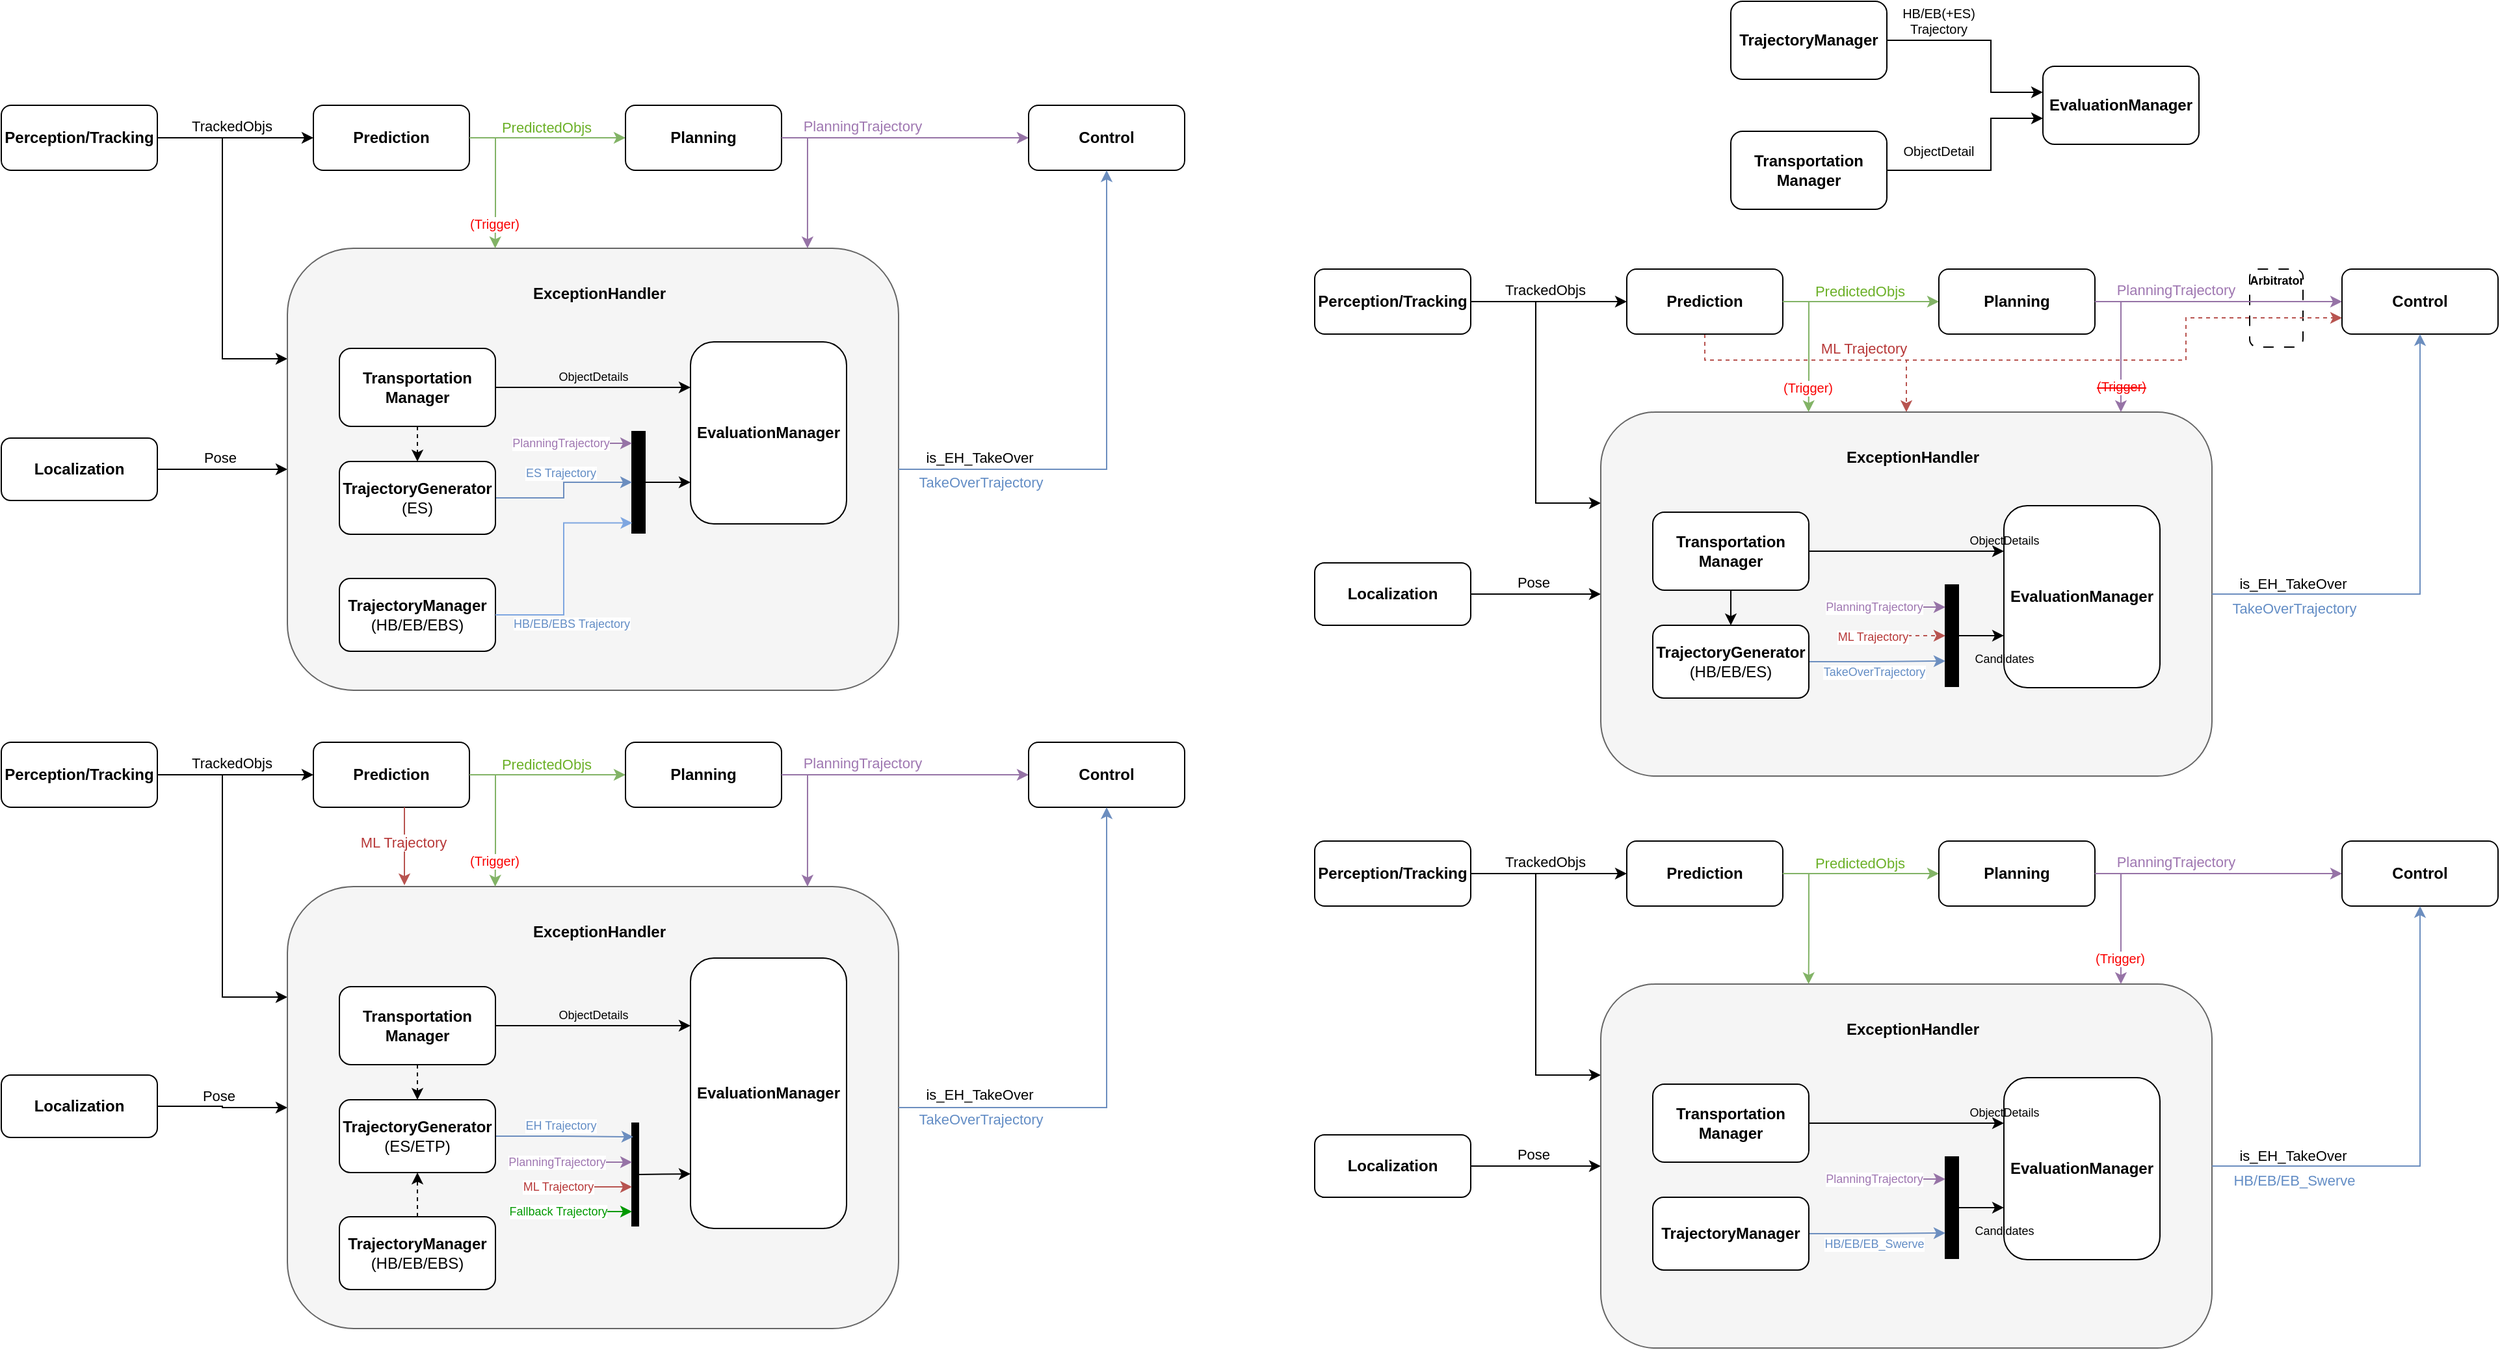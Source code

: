 <mxfile version="24.8.3" pages="2">
  <diagram name="Page-1" id="pOw6PsyZc-RCSYPXtDOr">
    <mxGraphModel dx="3137" dy="791" grid="1" gridSize="10" guides="1" tooltips="1" connect="1" arrows="1" fold="1" page="1" pageScale="1" pageWidth="850" pageHeight="1100" math="0" shadow="0">
      <root>
        <mxCell id="0" />
        <mxCell id="1" parent="0" />
        <mxCell id="p61QZdnqANZnKLTzt-yQ-19" style="edgeStyle=orthogonalEdgeStyle;rounded=0;orthogonalLoop=1;jettySize=auto;html=1;exitX=1;exitY=0.5;exitDx=0;exitDy=0;entryX=0;entryY=0.5;entryDx=0;entryDy=0;" parent="1" source="p61QZdnqANZnKLTzt-yQ-1" target="p61QZdnqANZnKLTzt-yQ-2" edge="1">
          <mxGeometry relative="1" as="geometry" />
        </mxCell>
        <mxCell id="p61QZdnqANZnKLTzt-yQ-70" value="TrackedObjs" style="edgeLabel;html=1;align=center;verticalAlign=middle;resizable=0;points=[];fontColor=default;" parent="p61QZdnqANZnKLTzt-yQ-19" vertex="1" connectable="0">
          <mxGeometry x="0.075" y="1" relative="1" as="geometry">
            <mxPoint x="-8" y="-8" as="offset" />
          </mxGeometry>
        </mxCell>
        <mxCell id="p61QZdnqANZnKLTzt-yQ-81" value="" style="rounded=1;whiteSpace=wrap;html=1;dashed=1;dashPattern=8 8;" parent="1" vertex="1">
          <mxGeometry x="639" y="246" width="41" height="60" as="geometry" />
        </mxCell>
        <mxCell id="p61QZdnqANZnKLTzt-yQ-69" style="edgeStyle=orthogonalEdgeStyle;rounded=0;orthogonalLoop=1;jettySize=auto;html=1;exitX=1;exitY=0.5;exitDx=0;exitDy=0;entryX=0;entryY=0.25;entryDx=0;entryDy=0;" parent="1" source="p61QZdnqANZnKLTzt-yQ-1" target="p61QZdnqANZnKLTzt-yQ-61" edge="1">
          <mxGeometry relative="1" as="geometry" />
        </mxCell>
        <mxCell id="p61QZdnqANZnKLTzt-yQ-1" value="Perception/Tracking" style="rounded=1;whiteSpace=wrap;html=1;fontStyle=1" parent="1" vertex="1">
          <mxGeometry x="-80" y="246" width="120" height="50" as="geometry" />
        </mxCell>
        <mxCell id="p61QZdnqANZnKLTzt-yQ-8" style="edgeStyle=orthogonalEdgeStyle;rounded=0;orthogonalLoop=1;jettySize=auto;html=1;exitX=1;exitY=0.5;exitDx=0;exitDy=0;entryX=0;entryY=0.5;entryDx=0;entryDy=0;fillColor=#d5e8d4;strokeColor=#82b366;" parent="1" source="p61QZdnqANZnKLTzt-yQ-2" target="p61QZdnqANZnKLTzt-yQ-3" edge="1">
          <mxGeometry relative="1" as="geometry" />
        </mxCell>
        <mxCell id="p61QZdnqANZnKLTzt-yQ-12" value="PredictedObjs" style="edgeLabel;html=1;align=center;verticalAlign=middle;resizable=0;points=[];fontColor=#6bb027;" parent="p61QZdnqANZnKLTzt-yQ-8" vertex="1" connectable="0">
          <mxGeometry x="-0.197" y="-1" relative="1" as="geometry">
            <mxPoint x="11" y="-9" as="offset" />
          </mxGeometry>
        </mxCell>
        <mxCell id="p61QZdnqANZnKLTzt-yQ-24" style="edgeStyle=orthogonalEdgeStyle;rounded=0;orthogonalLoop=1;jettySize=auto;html=1;exitX=0.5;exitY=1;exitDx=0;exitDy=0;entryX=0;entryY=0.75;entryDx=0;entryDy=0;fillColor=#f8cecc;strokeColor=#b85450;dashed=1;" parent="1" source="p61QZdnqANZnKLTzt-yQ-2" target="p61QZdnqANZnKLTzt-yQ-6" edge="1">
          <mxGeometry relative="1" as="geometry">
            <mxPoint x="640" y="356" as="targetPoint" />
            <Array as="points">
              <mxPoint x="220" y="316" />
              <mxPoint x="590" y="316" />
              <mxPoint x="590" y="283" />
            </Array>
          </mxGeometry>
        </mxCell>
        <mxCell id="p61QZdnqANZnKLTzt-yQ-31" value="ML Trajectory" style="edgeLabel;html=1;align=center;verticalAlign=middle;resizable=0;points=[];fontColor=#b73838;" parent="p61QZdnqANZnKLTzt-yQ-24" vertex="1" connectable="0">
          <mxGeometry x="-0.563" relative="1" as="geometry">
            <mxPoint x="37" y="60" as="offset" />
          </mxGeometry>
        </mxCell>
        <mxCell id="p61QZdnqANZnKLTzt-yQ-67" style="edgeStyle=orthogonalEdgeStyle;rounded=0;orthogonalLoop=1;jettySize=auto;html=1;exitX=0.5;exitY=1;exitDx=0;exitDy=0;entryX=0.5;entryY=0;entryDx=0;entryDy=0;fillColor=#f8cecc;strokeColor=#b85450;dashed=1;" parent="1" source="p61QZdnqANZnKLTzt-yQ-2" target="p61QZdnqANZnKLTzt-yQ-61" edge="1">
          <mxGeometry relative="1" as="geometry">
            <Array as="points">
              <mxPoint x="220" y="316" />
              <mxPoint x="375" y="316" />
            </Array>
          </mxGeometry>
        </mxCell>
        <mxCell id="p61QZdnqANZnKLTzt-yQ-2" value="Prediction" style="rounded=1;whiteSpace=wrap;html=1;fontStyle=1" parent="1" vertex="1">
          <mxGeometry x="160" y="246" width="120" height="50" as="geometry" />
        </mxCell>
        <mxCell id="p61QZdnqANZnKLTzt-yQ-25" style="edgeStyle=orthogonalEdgeStyle;rounded=0;orthogonalLoop=1;jettySize=auto;html=1;exitX=1;exitY=0.5;exitDx=0;exitDy=0;entryX=0;entryY=0.5;entryDx=0;entryDy=0;fillColor=#e1d5e7;strokeColor=#9673a6;" parent="1" source="p61QZdnqANZnKLTzt-yQ-3" target="p61QZdnqANZnKLTzt-yQ-6" edge="1">
          <mxGeometry relative="1" as="geometry" />
        </mxCell>
        <mxCell id="p61QZdnqANZnKLTzt-yQ-30" value="PlanningTrajectory" style="edgeLabel;html=1;align=center;verticalAlign=middle;resizable=0;points=[];fontColor=#9f77b1;" parent="p61QZdnqANZnKLTzt-yQ-25" vertex="1" connectable="0">
          <mxGeometry x="-0.017" y="-1" relative="1" as="geometry">
            <mxPoint x="-32" y="-10" as="offset" />
          </mxGeometry>
        </mxCell>
        <mxCell id="p61QZdnqANZnKLTzt-yQ-3" value="Planning" style="rounded=1;whiteSpace=wrap;html=1;fontStyle=1" parent="1" vertex="1">
          <mxGeometry x="400" y="246" width="120" height="50" as="geometry" />
        </mxCell>
        <mxCell id="p61QZdnqANZnKLTzt-yQ-71" style="edgeStyle=orthogonalEdgeStyle;rounded=0;orthogonalLoop=1;jettySize=auto;html=1;exitX=1;exitY=0.5;exitDx=0;exitDy=0;entryX=0;entryY=0.5;entryDx=0;entryDy=0;" parent="1" source="p61QZdnqANZnKLTzt-yQ-5" target="p61QZdnqANZnKLTzt-yQ-61" edge="1">
          <mxGeometry relative="1" as="geometry" />
        </mxCell>
        <mxCell id="p61QZdnqANZnKLTzt-yQ-72" value="Pose" style="edgeLabel;html=1;align=center;verticalAlign=middle;resizable=0;points=[];" parent="p61QZdnqANZnKLTzt-yQ-71" vertex="1" connectable="0">
          <mxGeometry x="0.007" y="-2" relative="1" as="geometry">
            <mxPoint x="-3" y="-11" as="offset" />
          </mxGeometry>
        </mxCell>
        <mxCell id="p61QZdnqANZnKLTzt-yQ-5" value="Localization" style="rounded=1;whiteSpace=wrap;html=1;fontStyle=1" parent="1" vertex="1">
          <mxGeometry x="-80" y="472" width="120" height="48" as="geometry" />
        </mxCell>
        <mxCell id="p61QZdnqANZnKLTzt-yQ-6" value="Control" style="rounded=1;whiteSpace=wrap;html=1;fontStyle=1" parent="1" vertex="1">
          <mxGeometry x="710" y="246" width="120" height="50" as="geometry" />
        </mxCell>
        <mxCell id="p61QZdnqANZnKLTzt-yQ-28" value="EvaluationManager" style="rounded=1;whiteSpace=wrap;html=1;fontStyle=1" parent="1" vertex="1">
          <mxGeometry x="480" y="90" width="120" height="60" as="geometry" />
        </mxCell>
        <mxCell id="p61QZdnqANZnKLTzt-yQ-86" style="edgeStyle=orthogonalEdgeStyle;rounded=0;orthogonalLoop=1;jettySize=auto;html=1;exitX=1;exitY=0.5;exitDx=0;exitDy=0;entryX=0;entryY=0.333;entryDx=0;entryDy=0;entryPerimeter=0;" parent="1" source="p61QZdnqANZnKLTzt-yQ-32" target="p61QZdnqANZnKLTzt-yQ-28" edge="1">
          <mxGeometry relative="1" as="geometry">
            <Array as="points">
              <mxPoint x="440" y="70" />
              <mxPoint x="440" y="110" />
            </Array>
          </mxGeometry>
        </mxCell>
        <mxCell id="p61QZdnqANZnKLTzt-yQ-32" value="TrajectoryManager" style="rounded=1;whiteSpace=wrap;html=1;fontStyle=1" parent="1" vertex="1">
          <mxGeometry x="240" y="40" width="120" height="60" as="geometry" />
        </mxCell>
        <mxCell id="p61QZdnqANZnKLTzt-yQ-33" value="Transportation&lt;div&gt;Manager&lt;/div&gt;" style="rounded=1;whiteSpace=wrap;html=1;fontStyle=1" parent="1" vertex="1">
          <mxGeometry x="240" y="140" width="120" height="60" as="geometry" />
        </mxCell>
        <mxCell id="p61QZdnqANZnKLTzt-yQ-62" value="is_EH_TakeOver" style="edgeLabel;html=1;align=center;verticalAlign=middle;resizable=0;points=[];" parent="1" vertex="1" connectable="0">
          <mxGeometry x="671.997" y="488" as="geometry" />
        </mxCell>
        <mxCell id="p61QZdnqANZnKLTzt-yQ-63" value="TakeOverTrajectory" style="edgeLabel;html=1;align=center;verticalAlign=middle;resizable=0;points=[];fontColor=#638dc5;" parent="1" vertex="1" connectable="0">
          <mxGeometry x="686.997" y="499" as="geometry">
            <mxPoint x="-14" y="8" as="offset" />
          </mxGeometry>
        </mxCell>
        <mxCell id="p61QZdnqANZnKLTzt-yQ-65" value="" style="group" parent="1" vertex="1" connectable="0">
          <mxGeometry x="140" y="356" width="470" height="280" as="geometry" />
        </mxCell>
        <mxCell id="p61QZdnqANZnKLTzt-yQ-61" value="" style="rounded=1;whiteSpace=wrap;html=1;fontStyle=1;fillColor=#f5f5f5;fontColor=#333333;strokeColor=#666666;" parent="p61QZdnqANZnKLTzt-yQ-65" vertex="1">
          <mxGeometry width="470" height="280" as="geometry" />
        </mxCell>
        <mxCell id="p61QZdnqANZnKLTzt-yQ-34" value="" style="rounded=0;whiteSpace=wrap;html=1;fillColor=#000000;" parent="p61QZdnqANZnKLTzt-yQ-65" vertex="1">
          <mxGeometry x="265" y="133" width="10" height="78" as="geometry" />
        </mxCell>
        <mxCell id="p61QZdnqANZnKLTzt-yQ-49" value="" style="edgeStyle=orthogonalEdgeStyle;rounded=0;orthogonalLoop=1;jettySize=auto;html=1;entryX=0;entryY=0.75;entryDx=0;entryDy=0;fillColor=#dae8fc;strokeColor=#6c8ebf;" parent="p61QZdnqANZnKLTzt-yQ-65" source="p61QZdnqANZnKLTzt-yQ-39" target="p61QZdnqANZnKLTzt-yQ-34" edge="1">
          <mxGeometry relative="1" as="geometry">
            <mxPoint x="220" y="220" as="targetPoint" />
          </mxGeometry>
        </mxCell>
        <mxCell id="p61QZdnqANZnKLTzt-yQ-39" value="&lt;div&gt;&lt;b&gt;TrajectoryGenerator&lt;/b&gt;&lt;/div&gt;&lt;div&gt;(HB/EB/ES)&lt;/div&gt;" style="rounded=1;whiteSpace=wrap;html=1;" parent="p61QZdnqANZnKLTzt-yQ-65" vertex="1">
          <mxGeometry x="40" y="164" width="120" height="56" as="geometry" />
        </mxCell>
        <mxCell id="p61QZdnqANZnKLTzt-yQ-44" value="" style="edgeStyle=orthogonalEdgeStyle;rounded=0;orthogonalLoop=1;jettySize=auto;html=1;entryX=0.5;entryY=0;entryDx=0;entryDy=0;exitX=0.5;exitY=1;exitDx=0;exitDy=0;" parent="p61QZdnqANZnKLTzt-yQ-65" source="p61QZdnqANZnKLTzt-yQ-40" target="p61QZdnqANZnKLTzt-yQ-39" edge="1">
          <mxGeometry relative="1" as="geometry">
            <mxPoint x="60" y="240" as="targetPoint" />
          </mxGeometry>
        </mxCell>
        <mxCell id="p61QZdnqANZnKLTzt-yQ-46" style="edgeStyle=orthogonalEdgeStyle;rounded=0;orthogonalLoop=1;jettySize=auto;html=1;exitX=1;exitY=0.5;exitDx=0;exitDy=0;entryX=0;entryY=0.25;entryDx=0;entryDy=0;" parent="p61QZdnqANZnKLTzt-yQ-65" source="p61QZdnqANZnKLTzt-yQ-40" target="p61QZdnqANZnKLTzt-yQ-41" edge="1">
          <mxGeometry relative="1" as="geometry" />
        </mxCell>
        <mxCell id="p61QZdnqANZnKLTzt-yQ-40" value="Transportation&lt;div&gt;Manager&lt;/div&gt;" style="rounded=1;whiteSpace=wrap;html=1;fontStyle=1" parent="p61QZdnqANZnKLTzt-yQ-65" vertex="1">
          <mxGeometry x="40" y="77" width="120" height="60" as="geometry" />
        </mxCell>
        <mxCell id="p61QZdnqANZnKLTzt-yQ-41" value="EvaluationManager" style="rounded=1;whiteSpace=wrap;html=1;fontStyle=1" parent="p61QZdnqANZnKLTzt-yQ-65" vertex="1">
          <mxGeometry x="310" y="72" width="120" height="140" as="geometry" />
        </mxCell>
        <mxCell id="p61QZdnqANZnKLTzt-yQ-42" value="Candidates" style="text;html=1;align=center;verticalAlign=middle;resizable=0;points=[];autosize=1;strokeColor=none;fillColor=none;fontSize=9;" parent="p61QZdnqANZnKLTzt-yQ-65" vertex="1">
          <mxGeometry x="275" y="180" width="70" height="20" as="geometry" />
        </mxCell>
        <mxCell id="p61QZdnqANZnKLTzt-yQ-54" style="edgeStyle=orthogonalEdgeStyle;rounded=0;orthogonalLoop=1;jettySize=auto;html=1;entryX=0;entryY=0.5;entryDx=0;entryDy=0;fillColor=#f8cecc;strokeColor=#b85450;dashed=1;" parent="p61QZdnqANZnKLTzt-yQ-65" target="p61QZdnqANZnKLTzt-yQ-34" edge="1">
          <mxGeometry relative="1" as="geometry">
            <mxPoint x="230" y="172" as="sourcePoint" />
          </mxGeometry>
        </mxCell>
        <mxCell id="p61QZdnqANZnKLTzt-yQ-57" style="edgeStyle=orthogonalEdgeStyle;rounded=0;orthogonalLoop=1;jettySize=auto;html=1;exitX=1;exitY=0.5;exitDx=0;exitDy=0;entryX=0;entryY=0.714;entryDx=0;entryDy=0;entryPerimeter=0;" parent="p61QZdnqANZnKLTzt-yQ-65" source="p61QZdnqANZnKLTzt-yQ-34" target="p61QZdnqANZnKLTzt-yQ-41" edge="1">
          <mxGeometry relative="1" as="geometry" />
        </mxCell>
        <mxCell id="p61QZdnqANZnKLTzt-yQ-58" value="ObjectDetails" style="text;html=1;align=center;verticalAlign=middle;resizable=0;points=[];autosize=1;strokeColor=none;fillColor=none;fontSize=9;" parent="p61QZdnqANZnKLTzt-yQ-65" vertex="1">
          <mxGeometry x="270" y="89" width="80" height="20" as="geometry" />
        </mxCell>
        <mxCell id="p61QZdnqANZnKLTzt-yQ-64" value="ExceptionHandler" style="text;html=1;align=center;verticalAlign=middle;whiteSpace=wrap;rounded=0;fontStyle=1" parent="p61QZdnqANZnKLTzt-yQ-65" vertex="1">
          <mxGeometry x="210" y="20" width="60" height="30" as="geometry" />
        </mxCell>
        <mxCell id="p61QZdnqANZnKLTzt-yQ-74" value="TakeOverTrajectory" style="edgeLabel;html=1;align=center;verticalAlign=middle;resizable=0;points=[];fontColor=#638dc5;labelBorderColor=none;fontSize=9;" parent="p61QZdnqANZnKLTzt-yQ-65" vertex="1" connectable="0">
          <mxGeometry x="223.997" y="192" as="geometry">
            <mxPoint x="-14" y="8" as="offset" />
          </mxGeometry>
        </mxCell>
        <mxCell id="p61QZdnqANZnKLTzt-yQ-76" value="ML Trajectory" style="edgeLabel;html=1;align=center;verticalAlign=middle;resizable=0;points=[];fontColor=#b73838;fontSize=9;" parent="p61QZdnqANZnKLTzt-yQ-65" vertex="1" connectable="0">
          <mxGeometry x="210" y="172" as="geometry">
            <mxPoint x="-1" y="1" as="offset" />
          </mxGeometry>
        </mxCell>
        <mxCell id="p61QZdnqANZnKLTzt-yQ-78" style="edgeStyle=orthogonalEdgeStyle;rounded=0;orthogonalLoop=1;jettySize=auto;html=1;entryX=0;entryY=0.5;entryDx=0;entryDy=0;fillColor=#e1d5e7;strokeColor=#9673a6;" parent="p61QZdnqANZnKLTzt-yQ-65" edge="1">
          <mxGeometry relative="1" as="geometry">
            <mxPoint x="230" y="150" as="sourcePoint" />
            <mxPoint x="265" y="150" as="targetPoint" />
          </mxGeometry>
        </mxCell>
        <mxCell id="p61QZdnqANZnKLTzt-yQ-75" value="PlanningTrajectory" style="edgeLabel;html=1;align=center;verticalAlign=middle;resizable=0;points=[];fontColor=#9f77b1;fontSize=9;" parent="p61QZdnqANZnKLTzt-yQ-65" vertex="1" connectable="0">
          <mxGeometry x="209.997" y="150" as="geometry" />
        </mxCell>
        <mxCell id="p61QZdnqANZnKLTzt-yQ-66" style="edgeStyle=orthogonalEdgeStyle;rounded=0;orthogonalLoop=1;jettySize=auto;html=1;exitX=1;exitY=0.5;exitDx=0;exitDy=0;entryX=0.34;entryY=0;entryDx=0;entryDy=0;entryPerimeter=0;fillColor=#d5e8d4;strokeColor=#82b366;" parent="1" source="p61QZdnqANZnKLTzt-yQ-2" target="p61QZdnqANZnKLTzt-yQ-61" edge="1">
          <mxGeometry relative="1" as="geometry" />
        </mxCell>
        <mxCell id="p61QZdnqANZnKLTzt-yQ-68" style="edgeStyle=orthogonalEdgeStyle;rounded=0;orthogonalLoop=1;jettySize=auto;html=1;exitX=1;exitY=0.5;exitDx=0;exitDy=0;entryX=0.851;entryY=0;entryDx=0;entryDy=0;entryPerimeter=0;fillColor=#e1d5e7;strokeColor=#9673a6;" parent="1" source="p61QZdnqANZnKLTzt-yQ-3" target="p61QZdnqANZnKLTzt-yQ-61" edge="1">
          <mxGeometry relative="1" as="geometry" />
        </mxCell>
        <mxCell id="p61QZdnqANZnKLTzt-yQ-73" style="edgeStyle=orthogonalEdgeStyle;rounded=0;orthogonalLoop=1;jettySize=auto;html=1;exitX=1;exitY=0.5;exitDx=0;exitDy=0;entryX=0.5;entryY=1;entryDx=0;entryDy=0;fillColor=#dae8fc;strokeColor=#6c8ebf;" parent="1" source="p61QZdnqANZnKLTzt-yQ-61" target="p61QZdnqANZnKLTzt-yQ-6" edge="1">
          <mxGeometry relative="1" as="geometry" />
        </mxCell>
        <mxCell id="p61QZdnqANZnKLTzt-yQ-79" value="&lt;strike style=&quot;font-size: 10px;&quot;&gt;(Trigger)&lt;/strike&gt;" style="edgeLabel;html=1;align=center;verticalAlign=middle;resizable=0;points=[];fontColor=#f90101;labelBorderColor=none;fontSize=10;" parent="1" vertex="1" connectable="0">
          <mxGeometry x="539.998" y="336" as="geometry" />
        </mxCell>
        <mxCell id="p61QZdnqANZnKLTzt-yQ-80" value="(Trigger)" style="edgeLabel;html=1;align=center;verticalAlign=middle;resizable=0;points=[];fontColor=#f90101;fontSize=10;" parent="1" vertex="1" connectable="0">
          <mxGeometry x="295.998" y="336" as="geometry">
            <mxPoint x="3" y="1" as="offset" />
          </mxGeometry>
        </mxCell>
        <mxCell id="p61QZdnqANZnKLTzt-yQ-84" value="Arbitrator" style="text;html=1;align=center;verticalAlign=middle;whiteSpace=wrap;rounded=0;fontSize=9;fontStyle=1" parent="1" vertex="1">
          <mxGeometry x="629.5" y="240" width="60" height="30" as="geometry" />
        </mxCell>
        <mxCell id="p61QZdnqANZnKLTzt-yQ-85" value="ML Trajectory" style="edgeLabel;html=1;align=center;verticalAlign=middle;resizable=0;points=[];fontColor=#b73838;fontSize=11;" parent="1" vertex="1" connectable="0">
          <mxGeometry x="343" y="306" as="geometry">
            <mxPoint x="-1" y="1" as="offset" />
          </mxGeometry>
        </mxCell>
        <mxCell id="p61QZdnqANZnKLTzt-yQ-87" style="edgeStyle=orthogonalEdgeStyle;rounded=0;orthogonalLoop=1;jettySize=auto;html=1;exitX=1;exitY=0.5;exitDx=0;exitDy=0;entryX=0;entryY=0.667;entryDx=0;entryDy=0;entryPerimeter=0;" parent="1" source="p61QZdnqANZnKLTzt-yQ-33" target="p61QZdnqANZnKLTzt-yQ-28" edge="1">
          <mxGeometry relative="1" as="geometry">
            <Array as="points">
              <mxPoint x="440" y="170" />
              <mxPoint x="440" y="130" />
            </Array>
          </mxGeometry>
        </mxCell>
        <mxCell id="p61QZdnqANZnKLTzt-yQ-88" value="HB/EB(+ES) Trajectory" style="text;html=1;align=center;verticalAlign=middle;whiteSpace=wrap;rounded=0;fontSize=10;" parent="1" vertex="1">
          <mxGeometry x="370" y="40" width="60" height="30" as="geometry" />
        </mxCell>
        <mxCell id="p61QZdnqANZnKLTzt-yQ-89" value="ObjectDetail" style="text;html=1;align=center;verticalAlign=middle;whiteSpace=wrap;rounded=0;fontSize=10;" parent="1" vertex="1">
          <mxGeometry x="370" y="140" width="60" height="30" as="geometry" />
        </mxCell>
        <mxCell id="WzE6OZYrtUOC1nBIScIt-1" style="edgeStyle=orthogonalEdgeStyle;rounded=0;orthogonalLoop=1;jettySize=auto;html=1;exitX=1;exitY=0.5;exitDx=0;exitDy=0;entryX=0;entryY=0.5;entryDx=0;entryDy=0;" parent="1" source="WzE6OZYrtUOC1nBIScIt-5" target="WzE6OZYrtUOC1nBIScIt-11" edge="1">
          <mxGeometry relative="1" as="geometry" />
        </mxCell>
        <mxCell id="WzE6OZYrtUOC1nBIScIt-2" value="TrackedObjs" style="edgeLabel;html=1;align=center;verticalAlign=middle;resizable=0;points=[];fontColor=default;" parent="WzE6OZYrtUOC1nBIScIt-1" vertex="1" connectable="0">
          <mxGeometry x="0.075" y="1" relative="1" as="geometry">
            <mxPoint x="-8" y="-8" as="offset" />
          </mxGeometry>
        </mxCell>
        <mxCell id="WzE6OZYrtUOC1nBIScIt-4" style="edgeStyle=orthogonalEdgeStyle;rounded=0;orthogonalLoop=1;jettySize=auto;html=1;exitX=1;exitY=0.5;exitDx=0;exitDy=0;entryX=0;entryY=0.25;entryDx=0;entryDy=0;" parent="1" source="WzE6OZYrtUOC1nBIScIt-5" target="WzE6OZYrtUOC1nBIScIt-22" edge="1">
          <mxGeometry relative="1" as="geometry" />
        </mxCell>
        <mxCell id="WzE6OZYrtUOC1nBIScIt-5" value="Perception/Tracking" style="rounded=1;whiteSpace=wrap;html=1;fontStyle=1" parent="1" vertex="1">
          <mxGeometry x="-80" y="686" width="120" height="50" as="geometry" />
        </mxCell>
        <mxCell id="WzE6OZYrtUOC1nBIScIt-6" style="edgeStyle=orthogonalEdgeStyle;rounded=0;orthogonalLoop=1;jettySize=auto;html=1;exitX=1;exitY=0.5;exitDx=0;exitDy=0;entryX=0;entryY=0.5;entryDx=0;entryDy=0;fillColor=#d5e8d4;strokeColor=#82b366;" parent="1" source="WzE6OZYrtUOC1nBIScIt-11" target="WzE6OZYrtUOC1nBIScIt-14" edge="1">
          <mxGeometry relative="1" as="geometry" />
        </mxCell>
        <mxCell id="WzE6OZYrtUOC1nBIScIt-7" value="PredictedObjs" style="edgeLabel;html=1;align=center;verticalAlign=middle;resizable=0;points=[];fontColor=#6bb027;" parent="WzE6OZYrtUOC1nBIScIt-6" vertex="1" connectable="0">
          <mxGeometry x="-0.197" y="-1" relative="1" as="geometry">
            <mxPoint x="11" y="-9" as="offset" />
          </mxGeometry>
        </mxCell>
        <mxCell id="WzE6OZYrtUOC1nBIScIt-11" value="Prediction" style="rounded=1;whiteSpace=wrap;html=1;fontStyle=1" parent="1" vertex="1">
          <mxGeometry x="160" y="686" width="120" height="50" as="geometry" />
        </mxCell>
        <mxCell id="WzE6OZYrtUOC1nBIScIt-12" style="edgeStyle=orthogonalEdgeStyle;rounded=0;orthogonalLoop=1;jettySize=auto;html=1;exitX=1;exitY=0.5;exitDx=0;exitDy=0;entryX=0;entryY=0.5;entryDx=0;entryDy=0;fillColor=#e1d5e7;strokeColor=#9673a6;" parent="1" source="WzE6OZYrtUOC1nBIScIt-14" target="WzE6OZYrtUOC1nBIScIt-18" edge="1">
          <mxGeometry relative="1" as="geometry" />
        </mxCell>
        <mxCell id="WzE6OZYrtUOC1nBIScIt-13" value="PlanningTrajectory" style="edgeLabel;html=1;align=center;verticalAlign=middle;resizable=0;points=[];fontColor=#9f77b1;" parent="WzE6OZYrtUOC1nBIScIt-12" vertex="1" connectable="0">
          <mxGeometry x="-0.017" y="-1" relative="1" as="geometry">
            <mxPoint x="-32" y="-10" as="offset" />
          </mxGeometry>
        </mxCell>
        <mxCell id="WzE6OZYrtUOC1nBIScIt-14" value="Planning" style="rounded=1;whiteSpace=wrap;html=1;fontStyle=1" parent="1" vertex="1">
          <mxGeometry x="400" y="686" width="120" height="50" as="geometry" />
        </mxCell>
        <mxCell id="WzE6OZYrtUOC1nBIScIt-15" style="edgeStyle=orthogonalEdgeStyle;rounded=0;orthogonalLoop=1;jettySize=auto;html=1;exitX=1;exitY=0.5;exitDx=0;exitDy=0;entryX=0;entryY=0.5;entryDx=0;entryDy=0;" parent="1" source="WzE6OZYrtUOC1nBIScIt-17" target="WzE6OZYrtUOC1nBIScIt-22" edge="1">
          <mxGeometry relative="1" as="geometry" />
        </mxCell>
        <mxCell id="WzE6OZYrtUOC1nBIScIt-16" value="Pose" style="edgeLabel;html=1;align=center;verticalAlign=middle;resizable=0;points=[];" parent="WzE6OZYrtUOC1nBIScIt-15" vertex="1" connectable="0">
          <mxGeometry x="0.007" y="-2" relative="1" as="geometry">
            <mxPoint x="-3" y="-11" as="offset" />
          </mxGeometry>
        </mxCell>
        <mxCell id="WzE6OZYrtUOC1nBIScIt-17" value="Localization" style="rounded=1;whiteSpace=wrap;html=1;fontStyle=1" parent="1" vertex="1">
          <mxGeometry x="-80" y="912" width="120" height="48" as="geometry" />
        </mxCell>
        <mxCell id="WzE6OZYrtUOC1nBIScIt-18" value="Control" style="rounded=1;whiteSpace=wrap;html=1;fontStyle=1" parent="1" vertex="1">
          <mxGeometry x="710" y="686" width="120" height="50" as="geometry" />
        </mxCell>
        <mxCell id="WzE6OZYrtUOC1nBIScIt-19" value="is_EH_TakeOver" style="edgeLabel;html=1;align=center;verticalAlign=middle;resizable=0;points=[];" parent="1" vertex="1" connectable="0">
          <mxGeometry x="671.997" y="928" as="geometry" />
        </mxCell>
        <mxCell id="WzE6OZYrtUOC1nBIScIt-20" value="&lt;span style=&quot;font-size: 11px;&quot;&gt;HB/EB/EB_Swerve&lt;/span&gt;" style="edgeLabel;html=1;align=center;verticalAlign=middle;resizable=0;points=[];fontColor=#638dc5;fontSize=11;" parent="1" vertex="1" connectable="0">
          <mxGeometry x="686.997" y="939" as="geometry">
            <mxPoint x="-14" y="8" as="offset" />
          </mxGeometry>
        </mxCell>
        <mxCell id="WzE6OZYrtUOC1nBIScIt-21" value="" style="group" parent="1" vertex="1" connectable="0">
          <mxGeometry x="140" y="796" width="470" height="280" as="geometry" />
        </mxCell>
        <mxCell id="WzE6OZYrtUOC1nBIScIt-22" value="" style="rounded=1;whiteSpace=wrap;html=1;fontStyle=1;fillColor=#f5f5f5;fontColor=#333333;strokeColor=#666666;" parent="WzE6OZYrtUOC1nBIScIt-21" vertex="1">
          <mxGeometry width="470" height="280" as="geometry" />
        </mxCell>
        <mxCell id="WzE6OZYrtUOC1nBIScIt-23" value="" style="rounded=0;whiteSpace=wrap;html=1;fillColor=#000000;" parent="WzE6OZYrtUOC1nBIScIt-21" vertex="1">
          <mxGeometry x="265" y="133" width="10" height="78" as="geometry" />
        </mxCell>
        <mxCell id="WzE6OZYrtUOC1nBIScIt-24" value="" style="edgeStyle=orthogonalEdgeStyle;rounded=0;orthogonalLoop=1;jettySize=auto;html=1;entryX=0;entryY=0.75;entryDx=0;entryDy=0;fillColor=#dae8fc;strokeColor=#6c8ebf;" parent="WzE6OZYrtUOC1nBIScIt-21" source="WzE6OZYrtUOC1nBIScIt-25" target="WzE6OZYrtUOC1nBIScIt-23" edge="1">
          <mxGeometry relative="1" as="geometry">
            <mxPoint x="220" y="220" as="targetPoint" />
          </mxGeometry>
        </mxCell>
        <mxCell id="WzE6OZYrtUOC1nBIScIt-25" value="&lt;div&gt;&lt;b&gt;TrajectoryManager&lt;/b&gt;&lt;/div&gt;" style="rounded=1;whiteSpace=wrap;html=1;" parent="WzE6OZYrtUOC1nBIScIt-21" vertex="1">
          <mxGeometry x="40" y="164" width="120" height="56" as="geometry" />
        </mxCell>
        <mxCell id="WzE6OZYrtUOC1nBIScIt-27" style="edgeStyle=orthogonalEdgeStyle;rounded=0;orthogonalLoop=1;jettySize=auto;html=1;exitX=1;exitY=0.5;exitDx=0;exitDy=0;entryX=0;entryY=0.25;entryDx=0;entryDy=0;" parent="WzE6OZYrtUOC1nBIScIt-21" source="WzE6OZYrtUOC1nBIScIt-28" target="WzE6OZYrtUOC1nBIScIt-29" edge="1">
          <mxGeometry relative="1" as="geometry" />
        </mxCell>
        <mxCell id="WzE6OZYrtUOC1nBIScIt-28" value="Transportation&lt;div&gt;Manager&lt;/div&gt;" style="rounded=1;whiteSpace=wrap;html=1;fontStyle=1" parent="WzE6OZYrtUOC1nBIScIt-21" vertex="1">
          <mxGeometry x="40" y="77" width="120" height="60" as="geometry" />
        </mxCell>
        <mxCell id="WzE6OZYrtUOC1nBIScIt-29" value="EvaluationManager" style="rounded=1;whiteSpace=wrap;html=1;fontStyle=1" parent="WzE6OZYrtUOC1nBIScIt-21" vertex="1">
          <mxGeometry x="310" y="72" width="120" height="140" as="geometry" />
        </mxCell>
        <mxCell id="WzE6OZYrtUOC1nBIScIt-30" value="Candidates" style="text;html=1;align=center;verticalAlign=middle;resizable=0;points=[];autosize=1;strokeColor=none;fillColor=none;fontSize=9;" parent="WzE6OZYrtUOC1nBIScIt-21" vertex="1">
          <mxGeometry x="275" y="180" width="70" height="20" as="geometry" />
        </mxCell>
        <mxCell id="WzE6OZYrtUOC1nBIScIt-32" style="edgeStyle=orthogonalEdgeStyle;rounded=0;orthogonalLoop=1;jettySize=auto;html=1;exitX=1;exitY=0.5;exitDx=0;exitDy=0;entryX=0;entryY=0.714;entryDx=0;entryDy=0;entryPerimeter=0;" parent="WzE6OZYrtUOC1nBIScIt-21" source="WzE6OZYrtUOC1nBIScIt-23" target="WzE6OZYrtUOC1nBIScIt-29" edge="1">
          <mxGeometry relative="1" as="geometry" />
        </mxCell>
        <mxCell id="WzE6OZYrtUOC1nBIScIt-33" value="ObjectDetails" style="text;html=1;align=center;verticalAlign=middle;resizable=0;points=[];autosize=1;strokeColor=none;fillColor=none;fontSize=9;" parent="WzE6OZYrtUOC1nBIScIt-21" vertex="1">
          <mxGeometry x="270" y="89" width="80" height="20" as="geometry" />
        </mxCell>
        <mxCell id="WzE6OZYrtUOC1nBIScIt-34" value="ExceptionHandler" style="text;html=1;align=center;verticalAlign=middle;whiteSpace=wrap;rounded=0;fontStyle=1" parent="WzE6OZYrtUOC1nBIScIt-21" vertex="1">
          <mxGeometry x="210" y="20" width="60" height="30" as="geometry" />
        </mxCell>
        <mxCell id="WzE6OZYrtUOC1nBIScIt-35" value="HB/EB/EB_Swerve" style="edgeLabel;html=1;align=center;verticalAlign=middle;resizable=0;points=[];fontColor=#638dc5;labelBorderColor=none;fontSize=9;" parent="WzE6OZYrtUOC1nBIScIt-21" vertex="1" connectable="0">
          <mxGeometry x="223.997" y="192" as="geometry">
            <mxPoint x="-14" y="8" as="offset" />
          </mxGeometry>
        </mxCell>
        <mxCell id="WzE6OZYrtUOC1nBIScIt-37" style="edgeStyle=orthogonalEdgeStyle;rounded=0;orthogonalLoop=1;jettySize=auto;html=1;entryX=0;entryY=0.5;entryDx=0;entryDy=0;fillColor=#e1d5e7;strokeColor=#9673a6;" parent="WzE6OZYrtUOC1nBIScIt-21" edge="1">
          <mxGeometry relative="1" as="geometry">
            <mxPoint x="230" y="150" as="sourcePoint" />
            <mxPoint x="265" y="150" as="targetPoint" />
          </mxGeometry>
        </mxCell>
        <mxCell id="WzE6OZYrtUOC1nBIScIt-38" value="PlanningTrajectory" style="edgeLabel;html=1;align=center;verticalAlign=middle;resizable=0;points=[];fontColor=#9f77b1;fontSize=9;" parent="WzE6OZYrtUOC1nBIScIt-21" vertex="1" connectable="0">
          <mxGeometry x="209.997" y="150" as="geometry" />
        </mxCell>
        <mxCell id="WzE6OZYrtUOC1nBIScIt-39" style="edgeStyle=orthogonalEdgeStyle;rounded=0;orthogonalLoop=1;jettySize=auto;html=1;exitX=1;exitY=0.5;exitDx=0;exitDy=0;entryX=0.34;entryY=0;entryDx=0;entryDy=0;entryPerimeter=0;fillColor=#d5e8d4;strokeColor=#82b366;" parent="1" source="WzE6OZYrtUOC1nBIScIt-11" target="WzE6OZYrtUOC1nBIScIt-22" edge="1">
          <mxGeometry relative="1" as="geometry" />
        </mxCell>
        <mxCell id="WzE6OZYrtUOC1nBIScIt-40" style="edgeStyle=orthogonalEdgeStyle;rounded=0;orthogonalLoop=1;jettySize=auto;html=1;exitX=1;exitY=0.5;exitDx=0;exitDy=0;entryX=0.851;entryY=0;entryDx=0;entryDy=0;entryPerimeter=0;fillColor=#e1d5e7;strokeColor=#9673a6;" parent="1" source="WzE6OZYrtUOC1nBIScIt-14" target="WzE6OZYrtUOC1nBIScIt-22" edge="1">
          <mxGeometry relative="1" as="geometry" />
        </mxCell>
        <mxCell id="WzE6OZYrtUOC1nBIScIt-41" style="edgeStyle=orthogonalEdgeStyle;rounded=0;orthogonalLoop=1;jettySize=auto;html=1;exitX=1;exitY=0.5;exitDx=0;exitDy=0;entryX=0.5;entryY=1;entryDx=0;entryDy=0;fillColor=#dae8fc;strokeColor=#6c8ebf;" parent="1" source="WzE6OZYrtUOC1nBIScIt-22" target="WzE6OZYrtUOC1nBIScIt-18" edge="1">
          <mxGeometry relative="1" as="geometry" />
        </mxCell>
        <mxCell id="WzE6OZYrtUOC1nBIScIt-42" value="&lt;span style=&quot;font-size: 10px;&quot;&gt;(Trigger)&lt;/span&gt;" style="edgeLabel;html=1;align=center;verticalAlign=middle;resizable=0;points=[];fontColor=#f90101;labelBorderColor=none;fontSize=10;" parent="1" vertex="1" connectable="0">
          <mxGeometry x="539.998" y="776" as="geometry">
            <mxPoint x="-1" as="offset" />
          </mxGeometry>
        </mxCell>
        <mxCell id="ISSFtyO7PER0QHUAqjXT-1" style="edgeStyle=orthogonalEdgeStyle;rounded=0;orthogonalLoop=1;jettySize=auto;html=1;exitX=1;exitY=0.5;exitDx=0;exitDy=0;entryX=0;entryY=0.5;entryDx=0;entryDy=0;" parent="1" source="ISSFtyO7PER0QHUAqjXT-5" target="ISSFtyO7PER0QHUAqjXT-11" edge="1">
          <mxGeometry relative="1" as="geometry" />
        </mxCell>
        <mxCell id="ISSFtyO7PER0QHUAqjXT-2" value="TrackedObjs" style="edgeLabel;html=1;align=center;verticalAlign=middle;resizable=0;points=[];fontColor=default;" parent="ISSFtyO7PER0QHUAqjXT-1" vertex="1" connectable="0">
          <mxGeometry x="0.075" y="1" relative="1" as="geometry">
            <mxPoint x="-8" y="-8" as="offset" />
          </mxGeometry>
        </mxCell>
        <mxCell id="ISSFtyO7PER0QHUAqjXT-4" style="edgeStyle=orthogonalEdgeStyle;rounded=0;orthogonalLoop=1;jettySize=auto;html=1;exitX=1;exitY=0.5;exitDx=0;exitDy=0;entryX=0;entryY=0.25;entryDx=0;entryDy=0;" parent="1" source="ISSFtyO7PER0QHUAqjXT-5" target="ISSFtyO7PER0QHUAqjXT-22" edge="1">
          <mxGeometry relative="1" as="geometry" />
        </mxCell>
        <mxCell id="ISSFtyO7PER0QHUAqjXT-5" value="Perception/Tracking" style="rounded=1;whiteSpace=wrap;html=1;fontStyle=1" parent="1" vertex="1">
          <mxGeometry x="-1090" y="120" width="120" height="50" as="geometry" />
        </mxCell>
        <mxCell id="ISSFtyO7PER0QHUAqjXT-6" style="edgeStyle=orthogonalEdgeStyle;rounded=0;orthogonalLoop=1;jettySize=auto;html=1;exitX=1;exitY=0.5;exitDx=0;exitDy=0;entryX=0;entryY=0.5;entryDx=0;entryDy=0;fillColor=#d5e8d4;strokeColor=#82b366;" parent="1" source="ISSFtyO7PER0QHUAqjXT-11" target="ISSFtyO7PER0QHUAqjXT-14" edge="1">
          <mxGeometry relative="1" as="geometry" />
        </mxCell>
        <mxCell id="ISSFtyO7PER0QHUAqjXT-7" value="PredictedObjs" style="edgeLabel;html=1;align=center;verticalAlign=middle;resizable=0;points=[];fontColor=#6bb027;" parent="ISSFtyO7PER0QHUAqjXT-6" vertex="1" connectable="0">
          <mxGeometry x="-0.197" y="-1" relative="1" as="geometry">
            <mxPoint x="11" y="-9" as="offset" />
          </mxGeometry>
        </mxCell>
        <mxCell id="ISSFtyO7PER0QHUAqjXT-11" value="Prediction" style="rounded=1;whiteSpace=wrap;html=1;fontStyle=1" parent="1" vertex="1">
          <mxGeometry x="-850" y="120" width="120" height="50" as="geometry" />
        </mxCell>
        <mxCell id="ISSFtyO7PER0QHUAqjXT-12" style="edgeStyle=orthogonalEdgeStyle;rounded=0;orthogonalLoop=1;jettySize=auto;html=1;exitX=1;exitY=0.5;exitDx=0;exitDy=0;entryX=0;entryY=0.5;entryDx=0;entryDy=0;fillColor=#e1d5e7;strokeColor=#9673a6;" parent="1" source="ISSFtyO7PER0QHUAqjXT-14" target="ISSFtyO7PER0QHUAqjXT-18" edge="1">
          <mxGeometry relative="1" as="geometry" />
        </mxCell>
        <mxCell id="ISSFtyO7PER0QHUAqjXT-13" value="PlanningTrajectory" style="edgeLabel;html=1;align=center;verticalAlign=middle;resizable=0;points=[];fontColor=#9f77b1;" parent="ISSFtyO7PER0QHUAqjXT-12" vertex="1" connectable="0">
          <mxGeometry x="-0.017" y="-1" relative="1" as="geometry">
            <mxPoint x="-32" y="-10" as="offset" />
          </mxGeometry>
        </mxCell>
        <mxCell id="ISSFtyO7PER0QHUAqjXT-14" value="Planning" style="rounded=1;whiteSpace=wrap;html=1;fontStyle=1" parent="1" vertex="1">
          <mxGeometry x="-610" y="120" width="120" height="50" as="geometry" />
        </mxCell>
        <mxCell id="ISSFtyO7PER0QHUAqjXT-15" style="edgeStyle=orthogonalEdgeStyle;rounded=0;orthogonalLoop=1;jettySize=auto;html=1;exitX=1;exitY=0.5;exitDx=0;exitDy=0;entryX=0;entryY=0.5;entryDx=0;entryDy=0;" parent="1" source="ISSFtyO7PER0QHUAqjXT-17" target="ISSFtyO7PER0QHUAqjXT-22" edge="1">
          <mxGeometry relative="1" as="geometry" />
        </mxCell>
        <mxCell id="ISSFtyO7PER0QHUAqjXT-16" value="Pose" style="edgeLabel;html=1;align=center;verticalAlign=middle;resizable=0;points=[];" parent="ISSFtyO7PER0QHUAqjXT-15" vertex="1" connectable="0">
          <mxGeometry x="0.007" y="-2" relative="1" as="geometry">
            <mxPoint x="-3" y="-11" as="offset" />
          </mxGeometry>
        </mxCell>
        <mxCell id="ISSFtyO7PER0QHUAqjXT-17" value="Localization" style="rounded=1;whiteSpace=wrap;html=1;fontStyle=1" parent="1" vertex="1">
          <mxGeometry x="-1090" y="376" width="120" height="48" as="geometry" />
        </mxCell>
        <mxCell id="ISSFtyO7PER0QHUAqjXT-18" value="Control" style="rounded=1;whiteSpace=wrap;html=1;fontStyle=1" parent="1" vertex="1">
          <mxGeometry x="-300" y="120" width="120" height="50" as="geometry" />
        </mxCell>
        <mxCell id="ISSFtyO7PER0QHUAqjXT-19" value="is_EH_TakeOver" style="edgeLabel;html=1;align=center;verticalAlign=middle;resizable=0;points=[];" parent="1" vertex="1" connectable="0">
          <mxGeometry x="-338.003" y="391" as="geometry" />
        </mxCell>
        <mxCell id="ISSFtyO7PER0QHUAqjXT-20" value="TakeOverTrajectory" style="edgeLabel;html=1;align=center;verticalAlign=middle;resizable=0;points=[];fontColor=#638dc5;" parent="1" vertex="1" connectable="0">
          <mxGeometry x="-323.003" y="402" as="geometry">
            <mxPoint x="-14" y="8" as="offset" />
          </mxGeometry>
        </mxCell>
        <mxCell id="ISSFtyO7PER0QHUAqjXT-21" value="" style="group" parent="1" vertex="1" connectable="0">
          <mxGeometry x="-870" y="230" width="470" height="340" as="geometry" />
        </mxCell>
        <mxCell id="ISSFtyO7PER0QHUAqjXT-22" value="" style="rounded=1;whiteSpace=wrap;html=1;fontStyle=1;fillColor=#f5f5f5;fontColor=#333333;strokeColor=#666666;" parent="ISSFtyO7PER0QHUAqjXT-21" vertex="1">
          <mxGeometry width="470" height="340" as="geometry" />
        </mxCell>
        <mxCell id="ISSFtyO7PER0QHUAqjXT-47" value="" style="edgeStyle=orthogonalEdgeStyle;rounded=0;orthogonalLoop=1;jettySize=auto;html=1;" parent="ISSFtyO7PER0QHUAqjXT-21" source="ISSFtyO7PER0QHUAqjXT-23" edge="1">
          <mxGeometry relative="1" as="geometry">
            <mxPoint x="310.0" y="180" as="targetPoint" />
          </mxGeometry>
        </mxCell>
        <mxCell id="ISSFtyO7PER0QHUAqjXT-23" value="" style="rounded=0;whiteSpace=wrap;html=1;fillColor=#000000;" parent="ISSFtyO7PER0QHUAqjXT-21" vertex="1">
          <mxGeometry x="265" y="141" width="10" height="78" as="geometry" />
        </mxCell>
        <mxCell id="ISSFtyO7PER0QHUAqjXT-24" value="" style="edgeStyle=orthogonalEdgeStyle;rounded=0;orthogonalLoop=1;jettySize=auto;html=1;entryX=0;entryY=0.5;entryDx=0;entryDy=0;fillColor=#dae8fc;strokeColor=#6c8ebf;" parent="ISSFtyO7PER0QHUAqjXT-21" source="ISSFtyO7PER0QHUAqjXT-25" target="ISSFtyO7PER0QHUAqjXT-23" edge="1">
          <mxGeometry relative="1" as="geometry">
            <mxPoint x="220" y="220" as="targetPoint" />
          </mxGeometry>
        </mxCell>
        <mxCell id="ISSFtyO7PER0QHUAqjXT-25" value="&lt;div&gt;&lt;b&gt;TrajectoryGenerator&lt;/b&gt;&lt;/div&gt;&lt;div&gt;(ES)&lt;/div&gt;" style="rounded=1;whiteSpace=wrap;html=1;" parent="ISSFtyO7PER0QHUAqjXT-21" vertex="1">
          <mxGeometry x="40" y="164" width="120" height="56" as="geometry" />
        </mxCell>
        <mxCell id="ISSFtyO7PER0QHUAqjXT-26" value="" style="edgeStyle=orthogonalEdgeStyle;rounded=0;orthogonalLoop=1;jettySize=auto;html=1;entryX=0.5;entryY=0;entryDx=0;entryDy=0;exitX=0.5;exitY=1;exitDx=0;exitDy=0;dashed=1;" parent="ISSFtyO7PER0QHUAqjXT-21" source="ISSFtyO7PER0QHUAqjXT-28" target="ISSFtyO7PER0QHUAqjXT-25" edge="1">
          <mxGeometry relative="1" as="geometry">
            <mxPoint x="60" y="240" as="targetPoint" />
          </mxGeometry>
        </mxCell>
        <mxCell id="ISSFtyO7PER0QHUAqjXT-27" style="edgeStyle=orthogonalEdgeStyle;rounded=0;orthogonalLoop=1;jettySize=auto;html=1;exitX=1;exitY=0.5;exitDx=0;exitDy=0;entryX=0;entryY=0.25;entryDx=0;entryDy=0;" parent="ISSFtyO7PER0QHUAqjXT-21" source="ISSFtyO7PER0QHUAqjXT-28" target="ISSFtyO7PER0QHUAqjXT-29" edge="1">
          <mxGeometry relative="1" as="geometry" />
        </mxCell>
        <mxCell id="ISSFtyO7PER0QHUAqjXT-28" value="Transportation&lt;div&gt;Manager&lt;/div&gt;" style="rounded=1;whiteSpace=wrap;html=1;fontStyle=1" parent="ISSFtyO7PER0QHUAqjXT-21" vertex="1">
          <mxGeometry x="40" y="77" width="120" height="60" as="geometry" />
        </mxCell>
        <mxCell id="ISSFtyO7PER0QHUAqjXT-29" value="EvaluationManager" style="rounded=1;whiteSpace=wrap;html=1;fontStyle=1" parent="ISSFtyO7PER0QHUAqjXT-21" vertex="1">
          <mxGeometry x="310" y="72" width="120" height="140" as="geometry" />
        </mxCell>
        <mxCell id="ISSFtyO7PER0QHUAqjXT-33" value="ObjectDetails" style="text;html=1;align=center;verticalAlign=middle;resizable=0;points=[];autosize=1;strokeColor=none;fillColor=none;fontSize=9;" parent="ISSFtyO7PER0QHUAqjXT-21" vertex="1">
          <mxGeometry x="195" y="89" width="80" height="20" as="geometry" />
        </mxCell>
        <mxCell id="ISSFtyO7PER0QHUAqjXT-34" value="ExceptionHandler" style="text;html=1;align=center;verticalAlign=middle;whiteSpace=wrap;rounded=0;fontStyle=1" parent="ISSFtyO7PER0QHUAqjXT-21" vertex="1">
          <mxGeometry x="210" y="20" width="60" height="30" as="geometry" />
        </mxCell>
        <mxCell id="ISSFtyO7PER0QHUAqjXT-35" value="ES Trajectory" style="edgeLabel;html=1;align=center;verticalAlign=middle;resizable=0;points=[];fontColor=#638dc5;labelBorderColor=none;fontSize=9;" parent="ISSFtyO7PER0QHUAqjXT-21" vertex="1" connectable="0">
          <mxGeometry x="223.997" y="165" as="geometry">
            <mxPoint x="-14" y="8" as="offset" />
          </mxGeometry>
        </mxCell>
        <mxCell id="ISSFtyO7PER0QHUAqjXT-37" style="edgeStyle=orthogonalEdgeStyle;rounded=0;orthogonalLoop=1;jettySize=auto;html=1;entryX=0;entryY=0.5;entryDx=0;entryDy=0;fillColor=#e1d5e7;strokeColor=#9673a6;" parent="ISSFtyO7PER0QHUAqjXT-21" edge="1">
          <mxGeometry relative="1" as="geometry">
            <mxPoint x="230" y="150" as="sourcePoint" />
            <mxPoint x="265" y="150" as="targetPoint" />
          </mxGeometry>
        </mxCell>
        <mxCell id="ISSFtyO7PER0QHUAqjXT-38" value="PlanningTrajectory" style="edgeLabel;html=1;align=center;verticalAlign=middle;resizable=0;points=[];fontColor=#9f77b1;fontSize=9;" parent="ISSFtyO7PER0QHUAqjXT-21" vertex="1" connectable="0">
          <mxGeometry x="209.997" y="150" as="geometry" />
        </mxCell>
        <mxCell id="ISSFtyO7PER0QHUAqjXT-46" value="&lt;div&gt;&lt;b&gt;TrajectoryManager&lt;/b&gt;&lt;/div&gt;&lt;div&gt;(HB/EB/EBS)&lt;/div&gt;" style="rounded=1;whiteSpace=wrap;html=1;" parent="ISSFtyO7PER0QHUAqjXT-21" vertex="1">
          <mxGeometry x="40" y="254" width="120" height="56" as="geometry" />
        </mxCell>
        <mxCell id="ISSFtyO7PER0QHUAqjXT-49" style="edgeStyle=orthogonalEdgeStyle;rounded=0;orthogonalLoop=1;jettySize=auto;html=1;exitX=1;exitY=0.5;exitDx=0;exitDy=0;entryX=0.023;entryY=0.901;entryDx=0;entryDy=0;entryPerimeter=0;strokeColor=#7EA6E0;" parent="ISSFtyO7PER0QHUAqjXT-21" source="ISSFtyO7PER0QHUAqjXT-46" target="ISSFtyO7PER0QHUAqjXT-23" edge="1">
          <mxGeometry relative="1" as="geometry" />
        </mxCell>
        <mxCell id="ISSFtyO7PER0QHUAqjXT-50" value="&lt;span style=&quot;color: rgb(99, 141, 197); font-family: Helvetica; font-size: 9px; font-style: normal; font-variant-ligatures: normal; font-variant-caps: normal; font-weight: 400; letter-spacing: normal; orphans: 2; text-align: center; text-indent: 0px; text-transform: none; widows: 2; word-spacing: 0px; -webkit-text-stroke-width: 0px; white-space: nowrap; background-color: rgb(255, 255, 255); text-decoration-thickness: initial; text-decoration-style: initial; text-decoration-color: initial; display: inline !important; float: none;&quot;&gt;HB/EB/EBS Trajectory&lt;/span&gt;" style="text;whiteSpace=wrap;html=1;" parent="ISSFtyO7PER0QHUAqjXT-21" vertex="1">
          <mxGeometry x="172" y="274" width="91" height="26" as="geometry" />
        </mxCell>
        <mxCell id="ISSFtyO7PER0QHUAqjXT-39" style="edgeStyle=orthogonalEdgeStyle;rounded=0;orthogonalLoop=1;jettySize=auto;html=1;exitX=1;exitY=0.5;exitDx=0;exitDy=0;entryX=0.34;entryY=0;entryDx=0;entryDy=0;entryPerimeter=0;fillColor=#d5e8d4;strokeColor=#82b366;" parent="1" source="ISSFtyO7PER0QHUAqjXT-11" target="ISSFtyO7PER0QHUAqjXT-22" edge="1">
          <mxGeometry relative="1" as="geometry" />
        </mxCell>
        <mxCell id="ISSFtyO7PER0QHUAqjXT-40" style="edgeStyle=orthogonalEdgeStyle;rounded=0;orthogonalLoop=1;jettySize=auto;html=1;exitX=1;exitY=0.5;exitDx=0;exitDy=0;entryX=0.851;entryY=0;entryDx=0;entryDy=0;entryPerimeter=0;fillColor=#e1d5e7;strokeColor=#9673a6;" parent="1" source="ISSFtyO7PER0QHUAqjXT-14" target="ISSFtyO7PER0QHUAqjXT-22" edge="1">
          <mxGeometry relative="1" as="geometry" />
        </mxCell>
        <mxCell id="ISSFtyO7PER0QHUAqjXT-41" style="edgeStyle=orthogonalEdgeStyle;rounded=0;orthogonalLoop=1;jettySize=auto;html=1;exitX=1;exitY=0.5;exitDx=0;exitDy=0;entryX=0.5;entryY=1;entryDx=0;entryDy=0;fillColor=#dae8fc;strokeColor=#6c8ebf;" parent="1" source="ISSFtyO7PER0QHUAqjXT-22" target="ISSFtyO7PER0QHUAqjXT-18" edge="1">
          <mxGeometry relative="1" as="geometry" />
        </mxCell>
        <mxCell id="ISSFtyO7PER0QHUAqjXT-43" value="(Trigger)" style="edgeLabel;html=1;align=center;verticalAlign=middle;resizable=0;points=[];fontColor=#f90101;fontSize=10;" parent="1" vertex="1" connectable="0">
          <mxGeometry x="-714.002" y="210" as="geometry">
            <mxPoint x="3" y="1" as="offset" />
          </mxGeometry>
        </mxCell>
        <mxCell id="7fI9cPTUiW9XsmZGix1W-1" style="edgeStyle=orthogonalEdgeStyle;rounded=0;orthogonalLoop=1;jettySize=auto;html=1;exitX=1;exitY=0.5;exitDx=0;exitDy=0;entryX=0;entryY=0.5;entryDx=0;entryDy=0;" edge="1" parent="1" source="7fI9cPTUiW9XsmZGix1W-4" target="7fI9cPTUiW9XsmZGix1W-7">
          <mxGeometry relative="1" as="geometry" />
        </mxCell>
        <mxCell id="7fI9cPTUiW9XsmZGix1W-2" value="TrackedObjs" style="edgeLabel;html=1;align=center;verticalAlign=middle;resizable=0;points=[];fontColor=default;" vertex="1" connectable="0" parent="7fI9cPTUiW9XsmZGix1W-1">
          <mxGeometry x="0.075" y="1" relative="1" as="geometry">
            <mxPoint x="-8" y="-8" as="offset" />
          </mxGeometry>
        </mxCell>
        <mxCell id="7fI9cPTUiW9XsmZGix1W-3" style="edgeStyle=orthogonalEdgeStyle;rounded=0;orthogonalLoop=1;jettySize=auto;html=1;exitX=1;exitY=0.5;exitDx=0;exitDy=0;entryX=0;entryY=0.25;entryDx=0;entryDy=0;" edge="1" parent="1" source="7fI9cPTUiW9XsmZGix1W-4" target="7fI9cPTUiW9XsmZGix1W-18">
          <mxGeometry relative="1" as="geometry" />
        </mxCell>
        <mxCell id="7fI9cPTUiW9XsmZGix1W-4" value="Perception/Tracking" style="rounded=1;whiteSpace=wrap;html=1;fontStyle=1" vertex="1" parent="1">
          <mxGeometry x="-1090" y="610" width="120" height="50" as="geometry" />
        </mxCell>
        <mxCell id="7fI9cPTUiW9XsmZGix1W-5" style="edgeStyle=orthogonalEdgeStyle;rounded=0;orthogonalLoop=1;jettySize=auto;html=1;exitX=1;exitY=0.5;exitDx=0;exitDy=0;entryX=0;entryY=0.5;entryDx=0;entryDy=0;fillColor=#d5e8d4;strokeColor=#82b366;" edge="1" parent="1" source="7fI9cPTUiW9XsmZGix1W-7" target="7fI9cPTUiW9XsmZGix1W-10">
          <mxGeometry relative="1" as="geometry" />
        </mxCell>
        <mxCell id="7fI9cPTUiW9XsmZGix1W-6" value="PredictedObjs" style="edgeLabel;html=1;align=center;verticalAlign=middle;resizable=0;points=[];fontColor=#6bb027;" vertex="1" connectable="0" parent="7fI9cPTUiW9XsmZGix1W-5">
          <mxGeometry x="-0.197" y="-1" relative="1" as="geometry">
            <mxPoint x="11" y="-9" as="offset" />
          </mxGeometry>
        </mxCell>
        <mxCell id="7fI9cPTUiW9XsmZGix1W-7" value="Prediction" style="rounded=1;whiteSpace=wrap;html=1;fontStyle=1" vertex="1" parent="1">
          <mxGeometry x="-850" y="610" width="120" height="50" as="geometry" />
        </mxCell>
        <mxCell id="7fI9cPTUiW9XsmZGix1W-8" style="edgeStyle=orthogonalEdgeStyle;rounded=0;orthogonalLoop=1;jettySize=auto;html=1;exitX=1;exitY=0.5;exitDx=0;exitDy=0;entryX=0;entryY=0.5;entryDx=0;entryDy=0;fillColor=#e1d5e7;strokeColor=#9673a6;" edge="1" parent="1" source="7fI9cPTUiW9XsmZGix1W-10" target="7fI9cPTUiW9XsmZGix1W-14">
          <mxGeometry relative="1" as="geometry" />
        </mxCell>
        <mxCell id="7fI9cPTUiW9XsmZGix1W-9" value="PlanningTrajectory" style="edgeLabel;html=1;align=center;verticalAlign=middle;resizable=0;points=[];fontColor=#9f77b1;" vertex="1" connectable="0" parent="7fI9cPTUiW9XsmZGix1W-8">
          <mxGeometry x="-0.017" y="-1" relative="1" as="geometry">
            <mxPoint x="-32" y="-10" as="offset" />
          </mxGeometry>
        </mxCell>
        <mxCell id="7fI9cPTUiW9XsmZGix1W-10" value="Planning" style="rounded=1;whiteSpace=wrap;html=1;fontStyle=1" vertex="1" parent="1">
          <mxGeometry x="-610" y="610" width="120" height="50" as="geometry" />
        </mxCell>
        <mxCell id="7fI9cPTUiW9XsmZGix1W-11" style="edgeStyle=orthogonalEdgeStyle;rounded=0;orthogonalLoop=1;jettySize=auto;html=1;exitX=1;exitY=0.5;exitDx=0;exitDy=0;entryX=0;entryY=0.5;entryDx=0;entryDy=0;" edge="1" parent="1" source="7fI9cPTUiW9XsmZGix1W-13" target="7fI9cPTUiW9XsmZGix1W-18">
          <mxGeometry relative="1" as="geometry" />
        </mxCell>
        <mxCell id="7fI9cPTUiW9XsmZGix1W-12" value="Pose" style="edgeLabel;html=1;align=center;verticalAlign=middle;resizable=0;points=[];" vertex="1" connectable="0" parent="7fI9cPTUiW9XsmZGix1W-11">
          <mxGeometry x="0.007" y="-2" relative="1" as="geometry">
            <mxPoint x="-3" y="-11" as="offset" />
          </mxGeometry>
        </mxCell>
        <mxCell id="7fI9cPTUiW9XsmZGix1W-13" value="Localization" style="rounded=1;whiteSpace=wrap;html=1;fontStyle=1" vertex="1" parent="1">
          <mxGeometry x="-1090" y="866" width="120" height="48" as="geometry" />
        </mxCell>
        <mxCell id="7fI9cPTUiW9XsmZGix1W-14" value="Control" style="rounded=1;whiteSpace=wrap;html=1;fontStyle=1" vertex="1" parent="1">
          <mxGeometry x="-300" y="610" width="120" height="50" as="geometry" />
        </mxCell>
        <mxCell id="7fI9cPTUiW9XsmZGix1W-15" value="is_EH_TakeOver" style="edgeLabel;html=1;align=center;verticalAlign=middle;resizable=0;points=[];" vertex="1" connectable="0" parent="1">
          <mxGeometry x="-338.003" y="881" as="geometry" />
        </mxCell>
        <mxCell id="7fI9cPTUiW9XsmZGix1W-16" value="TakeOverTrajectory" style="edgeLabel;html=1;align=center;verticalAlign=middle;resizable=0;points=[];fontColor=#638dc5;" vertex="1" connectable="0" parent="1">
          <mxGeometry x="-323.003" y="892" as="geometry">
            <mxPoint x="-14" y="8" as="offset" />
          </mxGeometry>
        </mxCell>
        <mxCell id="7fI9cPTUiW9XsmZGix1W-17" value="" style="group" vertex="1" connectable="0" parent="1">
          <mxGeometry x="-870" y="721" width="470" height="340" as="geometry" />
        </mxCell>
        <mxCell id="7fI9cPTUiW9XsmZGix1W-18" value="" style="rounded=1;whiteSpace=wrap;html=1;fontStyle=1;fillColor=#f5f5f5;fontColor=#333333;strokeColor=#666666;" vertex="1" parent="7fI9cPTUiW9XsmZGix1W-17">
          <mxGeometry width="470" height="340" as="geometry" />
        </mxCell>
        <mxCell id="7fI9cPTUiW9XsmZGix1W-20" value="" style="rounded=0;whiteSpace=wrap;html=1;fillColor=#000000;" vertex="1" parent="7fI9cPTUiW9XsmZGix1W-17">
          <mxGeometry x="265" y="182" width="5" height="79" as="geometry" />
        </mxCell>
        <mxCell id="7fI9cPTUiW9XsmZGix1W-21" value="" style="edgeStyle=orthogonalEdgeStyle;rounded=0;orthogonalLoop=1;jettySize=auto;html=1;entryX=0.192;entryY=0.133;entryDx=0;entryDy=0;fillColor=#dae8fc;strokeColor=#6c8ebf;entryPerimeter=0;" edge="1" parent="7fI9cPTUiW9XsmZGix1W-17" source="7fI9cPTUiW9XsmZGix1W-22" target="7fI9cPTUiW9XsmZGix1W-20">
          <mxGeometry relative="1" as="geometry">
            <mxPoint x="220" y="220" as="targetPoint" />
          </mxGeometry>
        </mxCell>
        <mxCell id="7fI9cPTUiW9XsmZGix1W-22" value="&lt;div&gt;&lt;b&gt;TrajectoryGenerator&lt;/b&gt;&lt;/div&gt;&lt;div&gt;(ES/ETP)&lt;/div&gt;" style="rounded=1;whiteSpace=wrap;html=1;" vertex="1" parent="7fI9cPTUiW9XsmZGix1W-17">
          <mxGeometry x="40" y="164" width="120" height="56" as="geometry" />
        </mxCell>
        <mxCell id="7fI9cPTUiW9XsmZGix1W-23" value="" style="edgeStyle=orthogonalEdgeStyle;rounded=0;orthogonalLoop=1;jettySize=auto;html=1;entryX=0.5;entryY=0;entryDx=0;entryDy=0;exitX=0.5;exitY=1;exitDx=0;exitDy=0;dashed=1;" edge="1" parent="7fI9cPTUiW9XsmZGix1W-17" source="7fI9cPTUiW9XsmZGix1W-25" target="7fI9cPTUiW9XsmZGix1W-22">
          <mxGeometry relative="1" as="geometry">
            <mxPoint x="60" y="240" as="targetPoint" />
          </mxGeometry>
        </mxCell>
        <mxCell id="7fI9cPTUiW9XsmZGix1W-47" style="edgeStyle=orthogonalEdgeStyle;rounded=0;orthogonalLoop=1;jettySize=auto;html=1;exitX=1;exitY=0.5;exitDx=0;exitDy=0;entryX=0;entryY=0.25;entryDx=0;entryDy=0;" edge="1" parent="7fI9cPTUiW9XsmZGix1W-17" source="7fI9cPTUiW9XsmZGix1W-25" target="7fI9cPTUiW9XsmZGix1W-26">
          <mxGeometry relative="1" as="geometry" />
        </mxCell>
        <mxCell id="7fI9cPTUiW9XsmZGix1W-25" value="Transportation&lt;div&gt;Manager&lt;/div&gt;" style="rounded=1;whiteSpace=wrap;html=1;fontStyle=1" vertex="1" parent="7fI9cPTUiW9XsmZGix1W-17">
          <mxGeometry x="40" y="77" width="120" height="60" as="geometry" />
        </mxCell>
        <mxCell id="7fI9cPTUiW9XsmZGix1W-26" value="EvaluationManager" style="rounded=1;whiteSpace=wrap;html=1;fontStyle=1" vertex="1" parent="7fI9cPTUiW9XsmZGix1W-17">
          <mxGeometry x="310" y="55" width="120" height="208" as="geometry" />
        </mxCell>
        <mxCell id="7fI9cPTUiW9XsmZGix1W-27" value="ObjectDetails" style="text;html=1;align=center;verticalAlign=middle;resizable=0;points=[];autosize=1;strokeColor=none;fillColor=none;fontSize=9;" vertex="1" parent="7fI9cPTUiW9XsmZGix1W-17">
          <mxGeometry x="195" y="89" width="80" height="20" as="geometry" />
        </mxCell>
        <mxCell id="7fI9cPTUiW9XsmZGix1W-28" value="ExceptionHandler" style="text;html=1;align=center;verticalAlign=middle;whiteSpace=wrap;rounded=0;fontStyle=1" vertex="1" parent="7fI9cPTUiW9XsmZGix1W-17">
          <mxGeometry x="210" y="20" width="60" height="30" as="geometry" />
        </mxCell>
        <mxCell id="7fI9cPTUiW9XsmZGix1W-29" value="EH Trajectory" style="edgeLabel;html=1;align=center;verticalAlign=middle;resizable=0;points=[];fontColor=#638dc5;labelBorderColor=none;fontSize=9;" vertex="1" connectable="0" parent="7fI9cPTUiW9XsmZGix1W-17">
          <mxGeometry x="223.997" y="176" as="geometry">
            <mxPoint x="-14" y="8" as="offset" />
          </mxGeometry>
        </mxCell>
        <mxCell id="7fI9cPTUiW9XsmZGix1W-32" value="&lt;div&gt;&lt;b&gt;TrajectoryManager&lt;/b&gt;&lt;/div&gt;&lt;div&gt;(HB/EB/EBS)&lt;/div&gt;" style="rounded=1;whiteSpace=wrap;html=1;" vertex="1" parent="7fI9cPTUiW9XsmZGix1W-17">
          <mxGeometry x="40" y="254" width="120" height="56" as="geometry" />
        </mxCell>
        <mxCell id="7fI9cPTUiW9XsmZGix1W-42" value="" style="endArrow=classic;html=1;rounded=0;exitX=0.5;exitY=0;exitDx=0;exitDy=0;entryX=0.5;entryY=1;entryDx=0;entryDy=0;dashed=1;" edge="1" parent="7fI9cPTUiW9XsmZGix1W-17" source="7fI9cPTUiW9XsmZGix1W-32" target="7fI9cPTUiW9XsmZGix1W-22">
          <mxGeometry width="50" height="50" relative="1" as="geometry">
            <mxPoint x="210" y="310" as="sourcePoint" />
            <mxPoint x="260" y="260" as="targetPoint" />
          </mxGeometry>
        </mxCell>
        <mxCell id="7fI9cPTUiW9XsmZGix1W-43" style="edgeStyle=orthogonalEdgeStyle;rounded=0;orthogonalLoop=1;jettySize=auto;html=1;entryX=0;entryY=0.5;entryDx=0;entryDy=0;fillColor=#e1d5e7;strokeColor=#9673a6;" edge="1" parent="7fI9cPTUiW9XsmZGix1W-17">
          <mxGeometry relative="1" as="geometry">
            <mxPoint x="230" y="212" as="sourcePoint" />
            <mxPoint x="265" y="212" as="targetPoint" />
          </mxGeometry>
        </mxCell>
        <mxCell id="7fI9cPTUiW9XsmZGix1W-44" value="PlanningTrajectory" style="edgeLabel;html=1;align=center;verticalAlign=middle;resizable=0;points=[];fontColor=#9f77b1;fontSize=9;" vertex="1" connectable="0" parent="7fI9cPTUiW9XsmZGix1W-17">
          <mxGeometry x="209.997" y="212" as="geometry">
            <mxPoint x="-3" as="offset" />
          </mxGeometry>
        </mxCell>
        <mxCell id="7fI9cPTUiW9XsmZGix1W-45" value="" style="endArrow=classic;html=1;rounded=0;exitX=1;exitY=0.5;exitDx=0;exitDy=0;" edge="1" parent="7fI9cPTUiW9XsmZGix1W-17" source="7fI9cPTUiW9XsmZGix1W-20">
          <mxGeometry width="50" height="50" relative="1" as="geometry">
            <mxPoint x="280" y="221.5" as="sourcePoint" />
            <mxPoint x="310" y="221" as="targetPoint" />
          </mxGeometry>
        </mxCell>
        <mxCell id="7fI9cPTUiW9XsmZGix1W-48" style="edgeStyle=orthogonalEdgeStyle;rounded=0;orthogonalLoop=1;jettySize=auto;html=1;entryX=0;entryY=0.5;entryDx=0;entryDy=0;fillColor=#f8cecc;strokeColor=#b85450;" edge="1" parent="7fI9cPTUiW9XsmZGix1W-17">
          <mxGeometry relative="1" as="geometry">
            <mxPoint x="230" y="231" as="sourcePoint" />
            <mxPoint x="265" y="231" as="targetPoint" />
          </mxGeometry>
        </mxCell>
        <mxCell id="7fI9cPTUiW9XsmZGix1W-49" value="ML Trajectory" style="edgeLabel;html=1;align=center;verticalAlign=middle;resizable=0;points=[];fontColor=#b73838;fontSize=9;" vertex="1" connectable="0" parent="7fI9cPTUiW9XsmZGix1W-17">
          <mxGeometry x="210" y="231" as="geometry">
            <mxPoint x="-2" as="offset" />
          </mxGeometry>
        </mxCell>
        <mxCell id="7fI9cPTUiW9XsmZGix1W-50" style="edgeStyle=orthogonalEdgeStyle;rounded=0;orthogonalLoop=1;jettySize=auto;html=1;entryX=0;entryY=0.5;entryDx=0;entryDy=0;fillColor=#f8cecc;strokeColor=#009900;" edge="1" parent="7fI9cPTUiW9XsmZGix1W-17">
          <mxGeometry relative="1" as="geometry">
            <mxPoint x="230" y="250" as="sourcePoint" />
            <mxPoint x="265" y="250" as="targetPoint" />
          </mxGeometry>
        </mxCell>
        <mxCell id="7fI9cPTUiW9XsmZGix1W-51" value="Fallback Trajectory" style="edgeLabel;html=1;align=center;verticalAlign=middle;resizable=0;points=[];fontColor=#009900;fontSize=9;" vertex="1" connectable="0" parent="7fI9cPTUiW9XsmZGix1W-17">
          <mxGeometry x="210" y="250" as="geometry">
            <mxPoint x="-2" as="offset" />
          </mxGeometry>
        </mxCell>
        <mxCell id="7fI9cPTUiW9XsmZGix1W-35" style="edgeStyle=orthogonalEdgeStyle;rounded=0;orthogonalLoop=1;jettySize=auto;html=1;exitX=1;exitY=0.5;exitDx=0;exitDy=0;entryX=0.34;entryY=0;entryDx=0;entryDy=0;entryPerimeter=0;fillColor=#d5e8d4;strokeColor=#82b366;" edge="1" parent="1" source="7fI9cPTUiW9XsmZGix1W-7" target="7fI9cPTUiW9XsmZGix1W-18">
          <mxGeometry relative="1" as="geometry" />
        </mxCell>
        <mxCell id="7fI9cPTUiW9XsmZGix1W-36" style="edgeStyle=orthogonalEdgeStyle;rounded=0;orthogonalLoop=1;jettySize=auto;html=1;exitX=1;exitY=0.5;exitDx=0;exitDy=0;entryX=0.851;entryY=0;entryDx=0;entryDy=0;entryPerimeter=0;fillColor=#e1d5e7;strokeColor=#9673a6;" edge="1" parent="1" source="7fI9cPTUiW9XsmZGix1W-10" target="7fI9cPTUiW9XsmZGix1W-18">
          <mxGeometry relative="1" as="geometry" />
        </mxCell>
        <mxCell id="7fI9cPTUiW9XsmZGix1W-37" style="edgeStyle=orthogonalEdgeStyle;rounded=0;orthogonalLoop=1;jettySize=auto;html=1;exitX=1;exitY=0.5;exitDx=0;exitDy=0;entryX=0.5;entryY=1;entryDx=0;entryDy=0;fillColor=#dae8fc;strokeColor=#6c8ebf;" edge="1" parent="1" source="7fI9cPTUiW9XsmZGix1W-18" target="7fI9cPTUiW9XsmZGix1W-14">
          <mxGeometry relative="1" as="geometry" />
        </mxCell>
        <mxCell id="7fI9cPTUiW9XsmZGix1W-38" value="(Trigger)" style="edgeLabel;html=1;align=center;verticalAlign=middle;resizable=0;points=[];fontColor=#f90101;fontSize=10;" vertex="1" connectable="0" parent="1">
          <mxGeometry x="-714.002" y="700" as="geometry">
            <mxPoint x="3" y="1" as="offset" />
          </mxGeometry>
        </mxCell>
        <mxCell id="7fI9cPTUiW9XsmZGix1W-39" style="edgeStyle=orthogonalEdgeStyle;rounded=0;orthogonalLoop=1;jettySize=auto;html=1;exitX=0.5;exitY=1;exitDx=0;exitDy=0;fillColor=#f8cecc;strokeColor=#b85450;" edge="1" parent="1">
          <mxGeometry relative="1" as="geometry">
            <Array as="points">
              <mxPoint x="-780" y="720" />
            </Array>
            <mxPoint x="-780" y="660" as="sourcePoint" />
            <mxPoint x="-780" y="720" as="targetPoint" />
          </mxGeometry>
        </mxCell>
        <mxCell id="7fI9cPTUiW9XsmZGix1W-40" value="ML Trajectory" style="edgeLabel;html=1;align=center;verticalAlign=middle;resizable=0;points=[];fontColor=#b73838;fontSize=11;" vertex="1" connectable="0" parent="1">
          <mxGeometry x="-780" y="686" as="geometry">
            <mxPoint x="-1" y="1" as="offset" />
          </mxGeometry>
        </mxCell>
      </root>
    </mxGraphModel>
  </diagram>
  <diagram id="BYWdMQNSGtc2_7ahVbSW" name="Page-2">
    <mxGraphModel dx="3137" dy="791" grid="1" gridSize="10" guides="1" tooltips="1" connect="1" arrows="1" fold="1" page="1" pageScale="1" pageWidth="850" pageHeight="1100" math="0" shadow="0">
      <root>
        <mxCell id="0" />
        <mxCell id="1" parent="0" />
        <mxCell id="GInm34OXSywz0hY28fws-1" style="edgeStyle=orthogonalEdgeStyle;rounded=0;orthogonalLoop=1;jettySize=auto;html=1;exitX=1;exitY=0.5;exitDx=0;exitDy=0;entryX=0;entryY=0.5;entryDx=0;entryDy=0;" edge="1" parent="1" source="GInm34OXSywz0hY28fws-4" target="GInm34OXSywz0hY28fws-7">
          <mxGeometry relative="1" as="geometry" />
        </mxCell>
        <mxCell id="GInm34OXSywz0hY28fws-2" value="TrackedObjs" style="edgeLabel;html=1;align=center;verticalAlign=middle;resizable=0;points=[];fontColor=default;" vertex="1" connectable="0" parent="GInm34OXSywz0hY28fws-1">
          <mxGeometry x="0.075" y="1" relative="1" as="geometry">
            <mxPoint x="-8" y="-8" as="offset" />
          </mxGeometry>
        </mxCell>
        <mxCell id="GInm34OXSywz0hY28fws-3" style="edgeStyle=orthogonalEdgeStyle;rounded=0;orthogonalLoop=1;jettySize=auto;html=1;exitX=1;exitY=0.5;exitDx=0;exitDy=0;entryX=0;entryY=0.25;entryDx=0;entryDy=0;" edge="1" parent="1" source="GInm34OXSywz0hY28fws-4" target="GInm34OXSywz0hY28fws-18">
          <mxGeometry relative="1" as="geometry" />
        </mxCell>
        <mxCell id="GInm34OXSywz0hY28fws-4" value="Perception/Tracking" style="rounded=1;whiteSpace=wrap;html=1;fontStyle=1" vertex="1" parent="1">
          <mxGeometry x="-1275" y="300" width="120" height="50" as="geometry" />
        </mxCell>
        <mxCell id="GInm34OXSywz0hY28fws-5" style="edgeStyle=orthogonalEdgeStyle;rounded=0;orthogonalLoop=1;jettySize=auto;html=1;exitX=1;exitY=0.5;exitDx=0;exitDy=0;entryX=0;entryY=0.5;entryDx=0;entryDy=0;fillColor=#d5e8d4;strokeColor=#82b366;" edge="1" parent="1" source="GInm34OXSywz0hY28fws-7" target="GInm34OXSywz0hY28fws-10">
          <mxGeometry relative="1" as="geometry" />
        </mxCell>
        <mxCell id="GInm34OXSywz0hY28fws-6" value="PredictedObjs" style="edgeLabel;html=1;align=center;verticalAlign=middle;resizable=0;points=[];fontColor=#6bb027;" vertex="1" connectable="0" parent="GInm34OXSywz0hY28fws-5">
          <mxGeometry x="-0.197" y="-1" relative="1" as="geometry">
            <mxPoint x="11" y="-9" as="offset" />
          </mxGeometry>
        </mxCell>
        <mxCell id="GInm34OXSywz0hY28fws-7" value="Prediction" style="rounded=1;whiteSpace=wrap;html=1;fontStyle=1" vertex="1" parent="1">
          <mxGeometry x="-1035" y="300" width="120" height="50" as="geometry" />
        </mxCell>
        <mxCell id="GInm34OXSywz0hY28fws-8" style="edgeStyle=orthogonalEdgeStyle;rounded=0;orthogonalLoop=1;jettySize=auto;html=1;exitX=1;exitY=0.5;exitDx=0;exitDy=0;entryX=0;entryY=0.5;entryDx=0;entryDy=0;fillColor=#e1d5e7;strokeColor=#9673a6;" edge="1" parent="1" source="GInm34OXSywz0hY28fws-10" target="GInm34OXSywz0hY28fws-14">
          <mxGeometry relative="1" as="geometry" />
        </mxCell>
        <mxCell id="GInm34OXSywz0hY28fws-9" value="PlanningTrajectory" style="edgeLabel;html=1;align=center;verticalAlign=middle;resizable=0;points=[];fontColor=#9f77b1;" vertex="1" connectable="0" parent="GInm34OXSywz0hY28fws-8">
          <mxGeometry x="-0.017" y="-1" relative="1" as="geometry">
            <mxPoint x="-32" y="-10" as="offset" />
          </mxGeometry>
        </mxCell>
        <mxCell id="GInm34OXSywz0hY28fws-10" value="Planning" style="rounded=1;whiteSpace=wrap;html=1;fontStyle=1" vertex="1" parent="1">
          <mxGeometry x="-795" y="300" width="120" height="50" as="geometry" />
        </mxCell>
        <mxCell id="GInm34OXSywz0hY28fws-11" style="edgeStyle=orthogonalEdgeStyle;rounded=0;orthogonalLoop=1;jettySize=auto;html=1;exitX=1;exitY=0.5;exitDx=0;exitDy=0;entryX=0;entryY=0.5;entryDx=0;entryDy=0;" edge="1" parent="1" source="GInm34OXSywz0hY28fws-13" target="GInm34OXSywz0hY28fws-18">
          <mxGeometry relative="1" as="geometry" />
        </mxCell>
        <mxCell id="GInm34OXSywz0hY28fws-12" value="Pose" style="edgeLabel;html=1;align=center;verticalAlign=middle;resizable=0;points=[];" vertex="1" connectable="0" parent="GInm34OXSywz0hY28fws-11">
          <mxGeometry x="0.007" y="-2" relative="1" as="geometry">
            <mxPoint x="-3" y="-11" as="offset" />
          </mxGeometry>
        </mxCell>
        <mxCell id="GInm34OXSywz0hY28fws-13" value="Localization" style="rounded=1;whiteSpace=wrap;html=1;fontStyle=1" vertex="1" parent="1">
          <mxGeometry x="-1275" y="556" width="120" height="48" as="geometry" />
        </mxCell>
        <mxCell id="GInm34OXSywz0hY28fws-14" value="Control" style="rounded=1;whiteSpace=wrap;html=1;fontStyle=1" vertex="1" parent="1">
          <mxGeometry x="-485" y="300" width="120" height="50" as="geometry" />
        </mxCell>
        <mxCell id="GInm34OXSywz0hY28fws-15" value="is_EH_TakeOver" style="edgeLabel;html=1;align=center;verticalAlign=middle;resizable=0;points=[];" vertex="1" connectable="0" parent="1">
          <mxGeometry x="-523.003" y="571" as="geometry" />
        </mxCell>
        <mxCell id="GInm34OXSywz0hY28fws-16" value="TakeOverTrajectory" style="edgeLabel;html=1;align=center;verticalAlign=middle;resizable=0;points=[];fontColor=#638dc5;" vertex="1" connectable="0" parent="1">
          <mxGeometry x="-508.003" y="582" as="geometry">
            <mxPoint x="-14" y="8" as="offset" />
          </mxGeometry>
        </mxCell>
        <mxCell id="GInm34OXSywz0hY28fws-17" value="" style="group" vertex="1" connectable="0" parent="1">
          <mxGeometry x="-1055" y="411" width="470" height="340" as="geometry" />
        </mxCell>
        <mxCell id="GInm34OXSywz0hY28fws-18" value="" style="rounded=1;whiteSpace=wrap;html=1;fontStyle=1;fillColor=#f5f5f5;fontColor=#333333;strokeColor=#666666;" vertex="1" parent="GInm34OXSywz0hY28fws-17">
          <mxGeometry width="470" height="340" as="geometry" />
        </mxCell>
        <mxCell id="GInm34OXSywz0hY28fws-19" value="" style="rounded=0;whiteSpace=wrap;html=1;fillColor=#000000;" vertex="1" parent="GInm34OXSywz0hY28fws-17">
          <mxGeometry x="265" y="182" width="5" height="79" as="geometry" />
        </mxCell>
        <mxCell id="GInm34OXSywz0hY28fws-20" value="" style="edgeStyle=orthogonalEdgeStyle;rounded=0;orthogonalLoop=1;jettySize=auto;html=1;entryX=0.192;entryY=0.133;entryDx=0;entryDy=0;fillColor=#dae8fc;strokeColor=#6c8ebf;entryPerimeter=0;" edge="1" parent="GInm34OXSywz0hY28fws-17" source="GInm34OXSywz0hY28fws-21" target="GInm34OXSywz0hY28fws-19">
          <mxGeometry relative="1" as="geometry">
            <mxPoint x="220" y="220" as="targetPoint" />
          </mxGeometry>
        </mxCell>
        <mxCell id="GInm34OXSywz0hY28fws-21" value="&lt;div&gt;&lt;b&gt;TrajectoryGenerator&lt;/b&gt;&lt;/div&gt;&lt;div&gt;(ES/ETP)&lt;/div&gt;" style="rounded=1;whiteSpace=wrap;html=1;" vertex="1" parent="GInm34OXSywz0hY28fws-17">
          <mxGeometry x="40" y="164" width="120" height="56" as="geometry" />
        </mxCell>
        <mxCell id="GInm34OXSywz0hY28fws-22" value="" style="edgeStyle=orthogonalEdgeStyle;rounded=0;orthogonalLoop=1;jettySize=auto;html=1;entryX=0.5;entryY=0;entryDx=0;entryDy=0;exitX=0.5;exitY=1;exitDx=0;exitDy=0;dashed=1;" edge="1" parent="GInm34OXSywz0hY28fws-17" source="GInm34OXSywz0hY28fws-24" target="GInm34OXSywz0hY28fws-21">
          <mxGeometry relative="1" as="geometry">
            <mxPoint x="60" y="240" as="targetPoint" />
          </mxGeometry>
        </mxCell>
        <mxCell id="GInm34OXSywz0hY28fws-23" style="edgeStyle=orthogonalEdgeStyle;rounded=0;orthogonalLoop=1;jettySize=auto;html=1;exitX=1;exitY=0.5;exitDx=0;exitDy=0;entryX=0;entryY=0.25;entryDx=0;entryDy=0;" edge="1" parent="GInm34OXSywz0hY28fws-17" source="GInm34OXSywz0hY28fws-24" target="GInm34OXSywz0hY28fws-25">
          <mxGeometry relative="1" as="geometry" />
        </mxCell>
        <mxCell id="GInm34OXSywz0hY28fws-24" value="Transportation&lt;div&gt;Manager&lt;/div&gt;" style="rounded=1;whiteSpace=wrap;html=1;fontStyle=1" vertex="1" parent="GInm34OXSywz0hY28fws-17">
          <mxGeometry x="40" y="77" width="120" height="60" as="geometry" />
        </mxCell>
        <mxCell id="GInm34OXSywz0hY28fws-25" value="EvaluationManager" style="rounded=1;whiteSpace=wrap;html=1;fontStyle=1" vertex="1" parent="GInm34OXSywz0hY28fws-17">
          <mxGeometry x="310" y="55" width="120" height="208" as="geometry" />
        </mxCell>
        <mxCell id="GInm34OXSywz0hY28fws-26" value="ObjectDetails" style="text;html=1;align=center;verticalAlign=middle;resizable=0;points=[];autosize=1;strokeColor=none;fillColor=none;fontSize=9;" vertex="1" parent="GInm34OXSywz0hY28fws-17">
          <mxGeometry x="195" y="89" width="80" height="20" as="geometry" />
        </mxCell>
        <mxCell id="GInm34OXSywz0hY28fws-27" value="ExceptionHandler" style="text;html=1;align=center;verticalAlign=middle;whiteSpace=wrap;rounded=0;fontStyle=1" vertex="1" parent="GInm34OXSywz0hY28fws-17">
          <mxGeometry x="210" y="20" width="60" height="30" as="geometry" />
        </mxCell>
        <mxCell id="GInm34OXSywz0hY28fws-28" value="EH Trajectory" style="edgeLabel;html=1;align=center;verticalAlign=middle;resizable=0;points=[];fontColor=#638dc5;labelBorderColor=none;fontSize=9;" vertex="1" connectable="0" parent="GInm34OXSywz0hY28fws-17">
          <mxGeometry x="223.997" y="176" as="geometry">
            <mxPoint x="-14" y="8" as="offset" />
          </mxGeometry>
        </mxCell>
        <mxCell id="GInm34OXSywz0hY28fws-29" value="&lt;div&gt;&lt;b&gt;TrajectoryManager&lt;/b&gt;&lt;/div&gt;&lt;div&gt;(HB/EB/EBS)&lt;/div&gt;" style="rounded=1;whiteSpace=wrap;html=1;" vertex="1" parent="GInm34OXSywz0hY28fws-17">
          <mxGeometry x="40" y="254" width="120" height="56" as="geometry" />
        </mxCell>
        <mxCell id="GInm34OXSywz0hY28fws-30" value="" style="endArrow=classic;html=1;rounded=0;exitX=0.5;exitY=0;exitDx=0;exitDy=0;entryX=0.5;entryY=1;entryDx=0;entryDy=0;dashed=1;" edge="1" parent="GInm34OXSywz0hY28fws-17" source="GInm34OXSywz0hY28fws-29" target="GInm34OXSywz0hY28fws-21">
          <mxGeometry width="50" height="50" relative="1" as="geometry">
            <mxPoint x="210" y="310" as="sourcePoint" />
            <mxPoint x="260" y="260" as="targetPoint" />
          </mxGeometry>
        </mxCell>
        <mxCell id="GInm34OXSywz0hY28fws-31" style="edgeStyle=orthogonalEdgeStyle;rounded=0;orthogonalLoop=1;jettySize=auto;html=1;entryX=0;entryY=0.5;entryDx=0;entryDy=0;fillColor=#e1d5e7;strokeColor=#9673a6;" edge="1" parent="GInm34OXSywz0hY28fws-17">
          <mxGeometry relative="1" as="geometry">
            <mxPoint x="230" y="212" as="sourcePoint" />
            <mxPoint x="265" y="212" as="targetPoint" />
          </mxGeometry>
        </mxCell>
        <mxCell id="GInm34OXSywz0hY28fws-32" value="PlanningTrajectory" style="edgeLabel;html=1;align=center;verticalAlign=middle;resizable=0;points=[];fontColor=#9f77b1;fontSize=9;" vertex="1" connectable="0" parent="GInm34OXSywz0hY28fws-17">
          <mxGeometry x="209.997" y="212" as="geometry">
            <mxPoint x="-3" as="offset" />
          </mxGeometry>
        </mxCell>
        <mxCell id="GInm34OXSywz0hY28fws-33" value="" style="endArrow=classic;html=1;rounded=0;exitX=1;exitY=0.5;exitDx=0;exitDy=0;" edge="1" parent="GInm34OXSywz0hY28fws-17" source="GInm34OXSywz0hY28fws-19">
          <mxGeometry width="50" height="50" relative="1" as="geometry">
            <mxPoint x="280" y="221.5" as="sourcePoint" />
            <mxPoint x="310" y="221" as="targetPoint" />
          </mxGeometry>
        </mxCell>
        <mxCell id="GInm34OXSywz0hY28fws-34" style="edgeStyle=orthogonalEdgeStyle;rounded=0;orthogonalLoop=1;jettySize=auto;html=1;entryX=0;entryY=0.5;entryDx=0;entryDy=0;fillColor=#f8cecc;strokeColor=#b85450;" edge="1" parent="GInm34OXSywz0hY28fws-17">
          <mxGeometry relative="1" as="geometry">
            <mxPoint x="230" y="231" as="sourcePoint" />
            <mxPoint x="265" y="231" as="targetPoint" />
          </mxGeometry>
        </mxCell>
        <mxCell id="GInm34OXSywz0hY28fws-35" value="ML Trajectory" style="edgeLabel;html=1;align=center;verticalAlign=middle;resizable=0;points=[];fontColor=#b73838;fontSize=9;" vertex="1" connectable="0" parent="GInm34OXSywz0hY28fws-17">
          <mxGeometry x="210" y="231" as="geometry">
            <mxPoint x="-2" as="offset" />
          </mxGeometry>
        </mxCell>
        <mxCell id="GInm34OXSywz0hY28fws-36" style="edgeStyle=orthogonalEdgeStyle;rounded=0;orthogonalLoop=1;jettySize=auto;html=1;entryX=0;entryY=0.5;entryDx=0;entryDy=0;fillColor=#f8cecc;strokeColor=#009900;" edge="1" parent="GInm34OXSywz0hY28fws-17">
          <mxGeometry relative="1" as="geometry">
            <mxPoint x="230" y="250" as="sourcePoint" />
            <mxPoint x="265" y="250" as="targetPoint" />
          </mxGeometry>
        </mxCell>
        <mxCell id="GInm34OXSywz0hY28fws-37" value="Fallback Trajectory" style="edgeLabel;html=1;align=center;verticalAlign=middle;resizable=0;points=[];fontColor=#009900;fontSize=9;" vertex="1" connectable="0" parent="GInm34OXSywz0hY28fws-17">
          <mxGeometry x="210" y="250" as="geometry">
            <mxPoint x="-2" as="offset" />
          </mxGeometry>
        </mxCell>
        <mxCell id="GInm34OXSywz0hY28fws-38" style="edgeStyle=orthogonalEdgeStyle;rounded=0;orthogonalLoop=1;jettySize=auto;html=1;exitX=1;exitY=0.5;exitDx=0;exitDy=0;entryX=0.34;entryY=0;entryDx=0;entryDy=0;entryPerimeter=0;fillColor=#d5e8d4;strokeColor=#82b366;" edge="1" parent="1" source="GInm34OXSywz0hY28fws-7" target="GInm34OXSywz0hY28fws-18">
          <mxGeometry relative="1" as="geometry" />
        </mxCell>
        <mxCell id="GInm34OXSywz0hY28fws-39" style="edgeStyle=orthogonalEdgeStyle;rounded=0;orthogonalLoop=1;jettySize=auto;html=1;exitX=1;exitY=0.5;exitDx=0;exitDy=0;entryX=0.851;entryY=0;entryDx=0;entryDy=0;entryPerimeter=0;fillColor=#e1d5e7;strokeColor=#9673a6;" edge="1" parent="1" source="GInm34OXSywz0hY28fws-10" target="GInm34OXSywz0hY28fws-18">
          <mxGeometry relative="1" as="geometry" />
        </mxCell>
        <mxCell id="GInm34OXSywz0hY28fws-40" style="edgeStyle=orthogonalEdgeStyle;rounded=0;orthogonalLoop=1;jettySize=auto;html=1;exitX=1;exitY=0.5;exitDx=0;exitDy=0;entryX=0.5;entryY=1;entryDx=0;entryDy=0;fillColor=#dae8fc;strokeColor=#6c8ebf;" edge="1" parent="1" source="GInm34OXSywz0hY28fws-18" target="GInm34OXSywz0hY28fws-14">
          <mxGeometry relative="1" as="geometry" />
        </mxCell>
        <mxCell id="GInm34OXSywz0hY28fws-41" value="(Trigger)" style="edgeLabel;html=1;align=center;verticalAlign=middle;resizable=0;points=[];fontColor=#f90101;fontSize=10;" vertex="1" connectable="0" parent="1">
          <mxGeometry x="-899.002" y="390" as="geometry">
            <mxPoint x="3" y="1" as="offset" />
          </mxGeometry>
        </mxCell>
        <mxCell id="GInm34OXSywz0hY28fws-42" style="edgeStyle=orthogonalEdgeStyle;rounded=0;orthogonalLoop=1;jettySize=auto;html=1;exitX=0.5;exitY=1;exitDx=0;exitDy=0;fillColor=#f8cecc;strokeColor=#b85450;" edge="1" parent="1">
          <mxGeometry relative="1" as="geometry">
            <Array as="points">
              <mxPoint x="-965" y="410" />
            </Array>
            <mxPoint x="-965" y="350" as="sourcePoint" />
            <mxPoint x="-965" y="410" as="targetPoint" />
          </mxGeometry>
        </mxCell>
        <mxCell id="GInm34OXSywz0hY28fws-43" value="ML Trajectory" style="edgeLabel;html=1;align=center;verticalAlign=middle;resizable=0;points=[];fontColor=#b73838;fontSize=11;" vertex="1" connectable="0" parent="1">
          <mxGeometry x="-965" y="376" as="geometry">
            <mxPoint x="-1" y="1" as="offset" />
          </mxGeometry>
        </mxCell>
      </root>
    </mxGraphModel>
  </diagram>
</mxfile>
